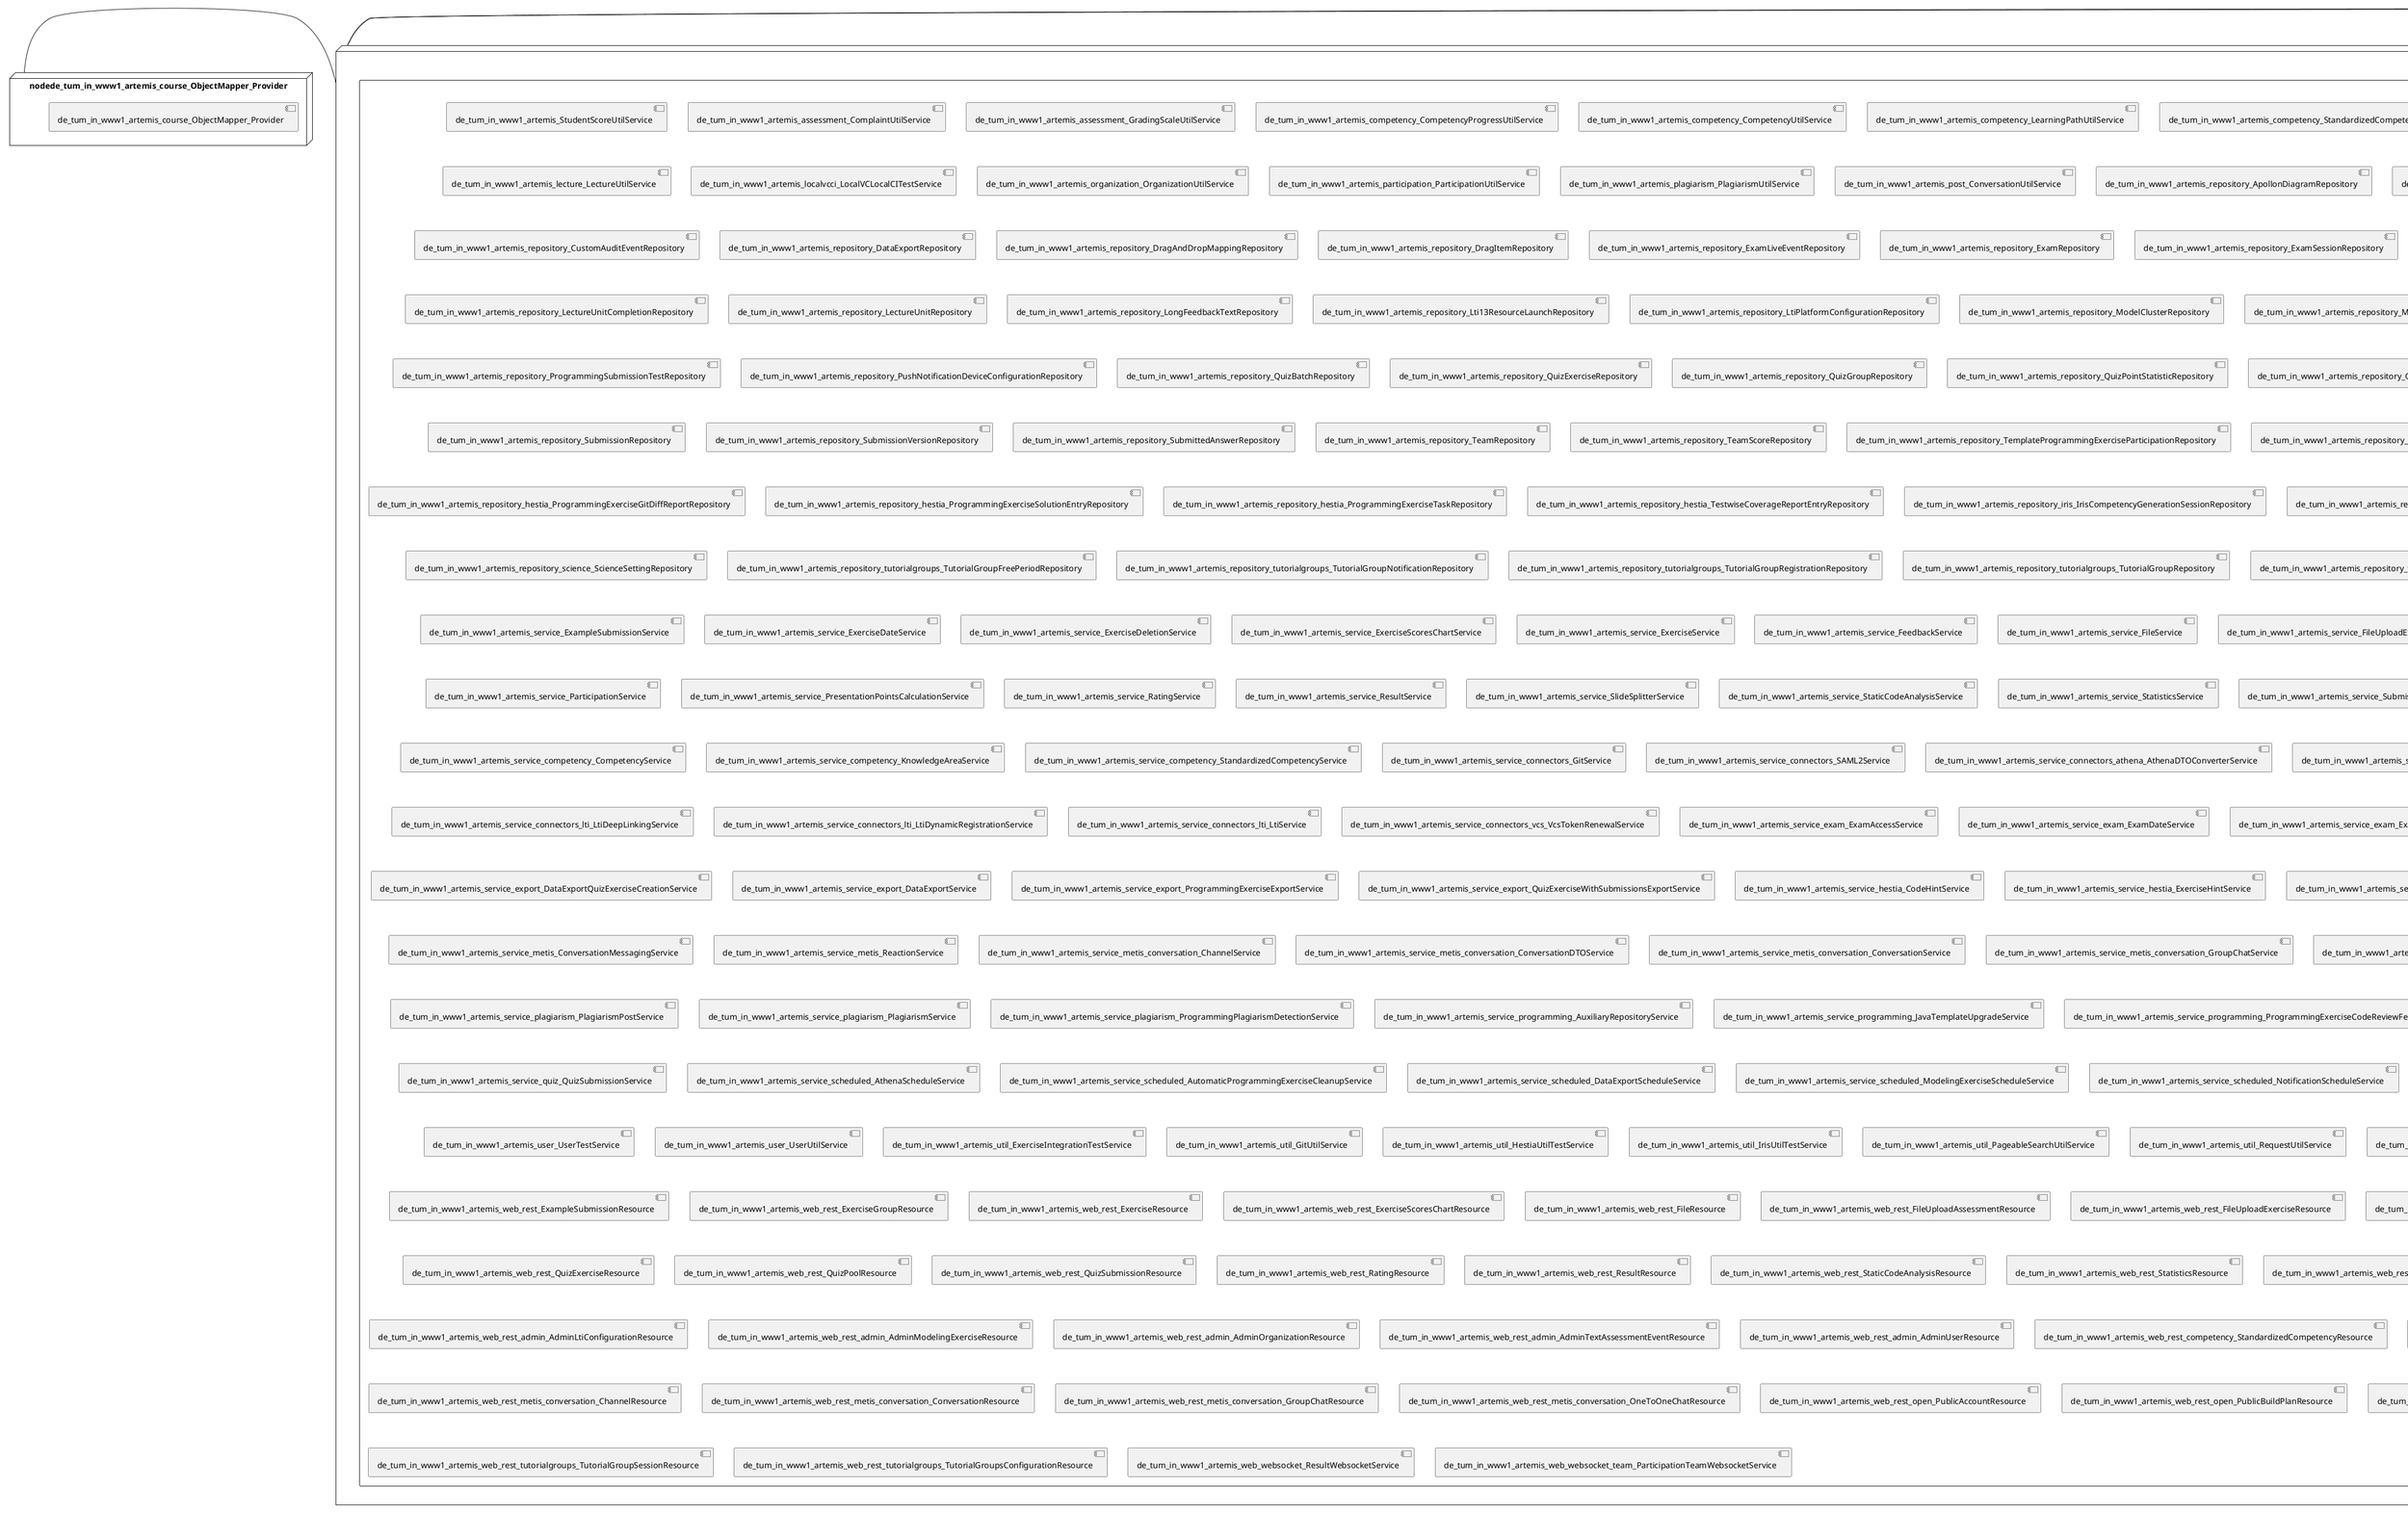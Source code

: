 @startuml
skinparam fixCircleLabelOverlapping true
skinparam componentStyle uml2
node nodede_tum_in_www1_artemis {
component de_tum_in_www1_artemis {
[de_tum_in_www1_artemis_repository_SystemNotificationRepository] [[ls1intum-artemis.system#_G-qqABmVEe-I0rRwJFSOYg]]
[de_tum_in_www1_artemis_service_SystemNotificationService] [[ls1intum-artemis.system#_G-qqABmVEe-I0rRwJFSOYg]]
[de_tum_in_www1_artemis_web_rest_SystemNotificationResource] [[ls1intum-artemis.system#_G-qqABmVEe-I0rRwJFSOYg]]
[de_tum_in_www1_artemis_web_rest_admin_AdminSystemNotificationResource] [[ls1intum-artemis.system#_G-qqABmVEe-I0rRwJFSOYg]]
}
}
node nodede_tum_in_www1_artemis_2 {
component de_tum_in_www1_artemis_2 {
[de_tum_in_www1_artemis_repository_iris_IrisChatSessionRepository] [[ls1intum-artemis.system#_G-qqABmVEe-I0rRwJFSOYg]]
[de_tum_in_www1_artemis_web_rest_iris_IrisChatSessionResource] [[ls1intum-artemis.system#_G-qqABmVEe-I0rRwJFSOYg]]
}
}
node nodede_tum_in_www1_artemis_3 {
component de_tum_in_www1_artemis_3 {
[de_tum_in_www1_artemis_repository_PersistenceAuditEventRepository] [[ls1intum-artemis.system#_G-qqABmVEe-I0rRwJFSOYg]]
[de_tum_in_www1_artemis_service_AuditEventService] [[ls1intum-artemis.system#_G-qqABmVEe-I0rRwJFSOYg]]
}
}
node nodede_tum_in_www1_artemis_4 {
component de_tum_in_www1_artemis_4 {
[de_tum_in_www1_artemis_repository_ConductAgreementRepository] [[ls1intum-artemis.system#_G-qqABmVEe-I0rRwJFSOYg]]
[de_tum_in_www1_artemis_service_ConductAgreementService] [[ls1intum-artemis.system#_G-qqABmVEe-I0rRwJFSOYg]]
}
}
node nodede_tum_in_www1_artemis_5 {
component de_tum_in_www1_artemis_5 {
[de_tum_in_www1_artemis_repository_iris_IrisSettingsRepository] [[ls1intum-artemis.system#_G-qqABmVEe-I0rRwJFSOYg]]
[de_tum_in_www1_artemis_service_iris_settings_IrisSettingsService] [[ls1intum-artemis.system#_G-qqABmVEe-I0rRwJFSOYg]]
}
}
node nodede_tum_in_www1_artemis_6 {
component de_tum_in_www1_artemis_6 {
[de_tum_in_www1_artemis_repository_science_ScienceEventRepository] [[ls1intum-artemis.system#_G-qqABmVEe-I0rRwJFSOYg]]
[de_tum_in_www1_artemis_service_science_ScienceEventService] [[ls1intum-artemis.system#_G-qqABmVEe-I0rRwJFSOYg]]
}
}
node nodede_tum_in_www1_artemis_7 {
component de_tum_in_www1_artemis_7 {
[de_tum_in_www1_artemis_StudentScoreUtilService] [[ls1intum-artemis.system#_G-qqABmVEe-I0rRwJFSOYg]]
[de_tum_in_www1_artemis_assessment_ComplaintUtilService] [[ls1intum-artemis.system#_G-qqABmVEe-I0rRwJFSOYg]]
[de_tum_in_www1_artemis_assessment_GradingScaleUtilService] [[ls1intum-artemis.system#_G-qqABmVEe-I0rRwJFSOYg]]
[de_tum_in_www1_artemis_competency_CompetencyProgressUtilService] [[ls1intum-artemis.system#_G-qqABmVEe-I0rRwJFSOYg]]
[de_tum_in_www1_artemis_competency_CompetencyUtilService] [[ls1intum-artemis.system#_G-qqABmVEe-I0rRwJFSOYg]]
[de_tum_in_www1_artemis_competency_LearningPathUtilService] [[ls1intum-artemis.system#_G-qqABmVEe-I0rRwJFSOYg]]
[de_tum_in_www1_artemis_competency_StandardizedCompetencyUtilService] [[ls1intum-artemis.system#_G-qqABmVEe-I0rRwJFSOYg]]
[de_tum_in_www1_artemis_course_CourseTestService] [[ls1intum-artemis.system#_G-qqABmVEe-I0rRwJFSOYg]]
[de_tum_in_www1_artemis_course_CourseUtilService] [[ls1intum-artemis.system#_G-qqABmVEe-I0rRwJFSOYg]]
[de_tum_in_www1_artemis_domain_Repository] [[ls1intum-artemis.system#_G-qqABmVEe-I0rRwJFSOYg]]
[de_tum_in_www1_artemis_exam_ExamUtilService] [[ls1intum-artemis.system#_G-qqABmVEe-I0rRwJFSOYg]]
[de_tum_in_www1_artemis_exercise_ExerciseUtilService] [[ls1intum-artemis.system#_G-qqABmVEe-I0rRwJFSOYg]]
[de_tum_in_www1_artemis_exercise_fileupload_FileUploadExerciseUtilService] [[ls1intum-artemis.system#_G-qqABmVEe-I0rRwJFSOYg]]
[de_tum_in_www1_artemis_exercise_modeling_ModelingExerciseUtilService] [[ls1intum-artemis.system#_G-qqABmVEe-I0rRwJFSOYg]]
[de_tum_in_www1_artemis_exercise_programming_ContinuousIntegrationTestService] [[ls1intum-artemis.system#_G-qqABmVEe-I0rRwJFSOYg]]
[de_tum_in_www1_artemis_exercise_programming_ProgrammingExerciseIntegrationTestService] [[ls1intum-artemis.system#_G-qqABmVEe-I0rRwJFSOYg]]
[de_tum_in_www1_artemis_exercise_programming_ProgrammingExerciseResultTestService] [[ls1intum-artemis.system#_G-qqABmVEe-I0rRwJFSOYg]]
[de_tum_in_www1_artemis_exercise_programming_ProgrammingExerciseTestService] [[ls1intum-artemis.system#_G-qqABmVEe-I0rRwJFSOYg]]
[de_tum_in_www1_artemis_exercise_programming_ProgrammingExerciseUtilService] [[ls1intum-artemis.system#_G-qqABmVEe-I0rRwJFSOYg]]
[de_tum_in_www1_artemis_exercise_programming_ProgrammingSubmissionAndResultIntegrationTestService] [[ls1intum-artemis.system#_G-qqABmVEe-I0rRwJFSOYg]]
[de_tum_in_www1_artemis_exercise_quiz_QuizExerciseUtilService] [[ls1intum-artemis.system#_G-qqABmVEe-I0rRwJFSOYg]]
[de_tum_in_www1_artemis_exercise_text_TextExerciseUtilService] [[ls1intum-artemis.system#_G-qqABmVEe-I0rRwJFSOYg]]
[de_tum_in_www1_artemis_lecture_LectureUtilService] [[ls1intum-artemis.system#_G-qqABmVEe-I0rRwJFSOYg]]
[de_tum_in_www1_artemis_localvcci_LocalVCLocalCITestService] [[ls1intum-artemis.system#_G-qqABmVEe-I0rRwJFSOYg]]
[de_tum_in_www1_artemis_organization_OrganizationUtilService] [[ls1intum-artemis.system#_G-qqABmVEe-I0rRwJFSOYg]]
[de_tum_in_www1_artemis_participation_ParticipationUtilService] [[ls1intum-artemis.system#_G-qqABmVEe-I0rRwJFSOYg]]
[de_tum_in_www1_artemis_plagiarism_PlagiarismUtilService] [[ls1intum-artemis.system#_G-qqABmVEe-I0rRwJFSOYg]]
[de_tum_in_www1_artemis_post_ConversationUtilService] [[ls1intum-artemis.system#_G-qqABmVEe-I0rRwJFSOYg]]
[de_tum_in_www1_artemis_repository_ApollonDiagramRepository] [[ls1intum-artemis.system#_G-qqABmVEe-I0rRwJFSOYg]]
[de_tum_in_www1_artemis_repository_AttachmentRepository] [[ls1intum-artemis.system#_G-qqABmVEe-I0rRwJFSOYg]]
[de_tum_in_www1_artemis_repository_AttachmentUnitRepository] [[ls1intum-artemis.system#_G-qqABmVEe-I0rRwJFSOYg]]
[de_tum_in_www1_artemis_repository_AuthorityRepository] [[ls1intum-artemis.system#_G-qqABmVEe-I0rRwJFSOYg]]
[de_tum_in_www1_artemis_repository_AuxiliaryRepositoryRepository] [[ls1intum-artemis.system#_G-qqABmVEe-I0rRwJFSOYg]]
[de_tum_in_www1_artemis_repository_BonusRepository] [[ls1intum-artemis.system#_G-qqABmVEe-I0rRwJFSOYg]]
[de_tum_in_www1_artemis_repository_BuildJobRepository] [[ls1intum-artemis.system#_G-qqABmVEe-I0rRwJFSOYg]]
[de_tum_in_www1_artemis_repository_BuildLogEntryRepository] [[ls1intum-artemis.system#_G-qqABmVEe-I0rRwJFSOYg]]
[de_tum_in_www1_artemis_repository_BuildLogStatisticsEntryRepository] [[ls1intum-artemis.system#_G-qqABmVEe-I0rRwJFSOYg]]
[de_tum_in_www1_artemis_repository_BuildPlanRepository] [[ls1intum-artemis.system#_G-qqABmVEe-I0rRwJFSOYg]]
[de_tum_in_www1_artemis_repository_CompetencyProgressRepository] [[ls1intum-artemis.system#_G-qqABmVEe-I0rRwJFSOYg]]
[de_tum_in_www1_artemis_repository_CompetencyRelationRepository] [[ls1intum-artemis.system#_G-qqABmVEe-I0rRwJFSOYg]]
[de_tum_in_www1_artemis_repository_CompetencyRepository] [[ls1intum-artemis.system#_G-qqABmVEe-I0rRwJFSOYg]]
[de_tum_in_www1_artemis_repository_ComplaintRepository] [[ls1intum-artemis.system#_G-qqABmVEe-I0rRwJFSOYg]]
[de_tum_in_www1_artemis_repository_ComplaintResponseRepository] [[ls1intum-artemis.system#_G-qqABmVEe-I0rRwJFSOYg]]
[de_tum_in_www1_artemis_repository_CourseRepository] [[ls1intum-artemis.system#_G-qqABmVEe-I0rRwJFSOYg]]
[de_tum_in_www1_artemis_repository_CustomAuditEventRepository] [[ls1intum-artemis.system#_G-qqABmVEe-I0rRwJFSOYg]]
[de_tum_in_www1_artemis_repository_DataExportRepository] [[ls1intum-artemis.system#_G-qqABmVEe-I0rRwJFSOYg]]
[de_tum_in_www1_artemis_repository_DragAndDropMappingRepository] [[ls1intum-artemis.system#_G-qqABmVEe-I0rRwJFSOYg]]
[de_tum_in_www1_artemis_repository_DragItemRepository] [[ls1intum-artemis.system#_G-qqABmVEe-I0rRwJFSOYg]]
[de_tum_in_www1_artemis_repository_ExamLiveEventRepository] [[ls1intum-artemis.system#_G-qqABmVEe-I0rRwJFSOYg]]
[de_tum_in_www1_artemis_repository_ExamRepository] [[ls1intum-artemis.system#_G-qqABmVEe-I0rRwJFSOYg]]
[de_tum_in_www1_artemis_repository_ExamSessionRepository] [[ls1intum-artemis.system#_G-qqABmVEe-I0rRwJFSOYg]]
[de_tum_in_www1_artemis_repository_ExamUserRepository] [[ls1intum-artemis.system#_G-qqABmVEe-I0rRwJFSOYg]]
[de_tum_in_www1_artemis_repository_ExampleSubmissionRepository] [[ls1intum-artemis.system#_G-qqABmVEe-I0rRwJFSOYg]]
[de_tum_in_www1_artemis_repository_ExerciseGroupRepository] [[ls1intum-artemis.system#_G-qqABmVEe-I0rRwJFSOYg]]
[de_tum_in_www1_artemis_repository_ExerciseRepository] [[ls1intum-artemis.system#_G-qqABmVEe-I0rRwJFSOYg]]
[de_tum_in_www1_artemis_repository_ExerciseUnitRepository] [[ls1intum-artemis.system#_G-qqABmVEe-I0rRwJFSOYg]]
[de_tum_in_www1_artemis_repository_FeedbackRepository] [[ls1intum-artemis.system#_G-qqABmVEe-I0rRwJFSOYg]]
[de_tum_in_www1_artemis_repository_FileUploadExerciseRepository] [[ls1intum-artemis.system#_G-qqABmVEe-I0rRwJFSOYg]]
[de_tum_in_www1_artemis_repository_FileUploadSubmissionRepository] [[ls1intum-artemis.system#_G-qqABmVEe-I0rRwJFSOYg]]
[de_tum_in_www1_artemis_repository_GradeStepRepository] [[ls1intum-artemis.system#_G-qqABmVEe-I0rRwJFSOYg]]
[de_tum_in_www1_artemis_repository_GradingCriterionRepository] [[ls1intum-artemis.system#_G-qqABmVEe-I0rRwJFSOYg]]
[de_tum_in_www1_artemis_repository_GradingScaleRepository] [[ls1intum-artemis.system#_G-qqABmVEe-I0rRwJFSOYg]]
[de_tum_in_www1_artemis_repository_GroupNotificationRepository] [[ls1intum-artemis.system#_G-qqABmVEe-I0rRwJFSOYg]]
[de_tum_in_www1_artemis_repository_GuidedTourSettingsRepository] [[ls1intum-artemis.system#_G-qqABmVEe-I0rRwJFSOYg]]
[de_tum_in_www1_artemis_repository_LearningPathRepository] [[ls1intum-artemis.system#_G-qqABmVEe-I0rRwJFSOYg]]
[de_tum_in_www1_artemis_repository_LectureRepository] [[ls1intum-artemis.system#_G-qqABmVEe-I0rRwJFSOYg]]
[de_tum_in_www1_artemis_repository_LectureUnitCompletionRepository] [[ls1intum-artemis.system#_G-qqABmVEe-I0rRwJFSOYg]]
[de_tum_in_www1_artemis_repository_LectureUnitRepository] [[ls1intum-artemis.system#_G-qqABmVEe-I0rRwJFSOYg]]
[de_tum_in_www1_artemis_repository_LongFeedbackTextRepository] [[ls1intum-artemis.system#_G-qqABmVEe-I0rRwJFSOYg]]
[de_tum_in_www1_artemis_repository_Lti13ResourceLaunchRepository] [[ls1intum-artemis.system#_G-qqABmVEe-I0rRwJFSOYg]]
[de_tum_in_www1_artemis_repository_LtiPlatformConfigurationRepository] [[ls1intum-artemis.system#_G-qqABmVEe-I0rRwJFSOYg]]
[de_tum_in_www1_artemis_repository_ModelClusterRepository] [[ls1intum-artemis.system#_G-qqABmVEe-I0rRwJFSOYg]]
[de_tum_in_www1_artemis_repository_ModelElementRepository] [[ls1intum-artemis.system#_G-qqABmVEe-I0rRwJFSOYg]]
[de_tum_in_www1_artemis_repository_ModelingExerciseRepository] [[ls1intum-artemis.system#_G-qqABmVEe-I0rRwJFSOYg]]
[de_tum_in_www1_artemis_repository_ModelingSubmissionRepository] [[ls1intum-artemis.system#_G-qqABmVEe-I0rRwJFSOYg]]
[de_tum_in_www1_artemis_repository_NotificationRepository] [[ls1intum-artemis.system#_G-qqABmVEe-I0rRwJFSOYg]]
[de_tum_in_www1_artemis_repository_NotificationSettingRepository] [[ls1intum-artemis.system#_G-qqABmVEe-I0rRwJFSOYg]]
[de_tum_in_www1_artemis_repository_OnlineCourseConfigurationRepository] [[ls1intum-artemis.system#_G-qqABmVEe-I0rRwJFSOYg]]
[de_tum_in_www1_artemis_repository_OnlineUnitRepository] [[ls1intum-artemis.system#_G-qqABmVEe-I0rRwJFSOYg]]
[de_tum_in_www1_artemis_repository_OrganizationRepository] [[ls1intum-artemis.system#_G-qqABmVEe-I0rRwJFSOYg]]
[de_tum_in_www1_artemis_repository_ParticipantScoreRepository] [[ls1intum-artemis.system#_G-qqABmVEe-I0rRwJFSOYg]]
[de_tum_in_www1_artemis_repository_ParticipationRepository] [[ls1intum-artemis.system#_G-qqABmVEe-I0rRwJFSOYg]]
[de_tum_in_www1_artemis_repository_ProgrammingExerciseRepository] [[ls1intum-artemis.system#_G-qqABmVEe-I0rRwJFSOYg]]
[de_tum_in_www1_artemis_repository_ProgrammingExerciseStudentParticipationRepository] [[ls1intum-artemis.system#_G-qqABmVEe-I0rRwJFSOYg]]
[de_tum_in_www1_artemis_repository_ProgrammingExerciseStudentParticipationTestRepository] [[ls1intum-artemis.system#_G-qqABmVEe-I0rRwJFSOYg]]
[de_tum_in_www1_artemis_repository_ProgrammingExerciseTestCaseRepository] [[ls1intum-artemis.system#_G-qqABmVEe-I0rRwJFSOYg]]
[de_tum_in_www1_artemis_repository_ProgrammingExerciseTestRepository] [[ls1intum-artemis.system#_G-qqABmVEe-I0rRwJFSOYg]]
[de_tum_in_www1_artemis_repository_ProgrammingSubmissionRepository] [[ls1intum-artemis.system#_G-qqABmVEe-I0rRwJFSOYg]]
[de_tum_in_www1_artemis_repository_ProgrammingSubmissionTestRepository] [[ls1intum-artemis.system#_G-qqABmVEe-I0rRwJFSOYg]]
[de_tum_in_www1_artemis_repository_PushNotificationDeviceConfigurationRepository] [[ls1intum-artemis.system#_G-qqABmVEe-I0rRwJFSOYg]]
[de_tum_in_www1_artemis_repository_QuizBatchRepository] [[ls1intum-artemis.system#_G-qqABmVEe-I0rRwJFSOYg]]
[de_tum_in_www1_artemis_repository_QuizExerciseRepository] [[ls1intum-artemis.system#_G-qqABmVEe-I0rRwJFSOYg]]
[de_tum_in_www1_artemis_repository_QuizGroupRepository] [[ls1intum-artemis.system#_G-qqABmVEe-I0rRwJFSOYg]]
[de_tum_in_www1_artemis_repository_QuizPointStatisticRepository] [[ls1intum-artemis.system#_G-qqABmVEe-I0rRwJFSOYg]]
[de_tum_in_www1_artemis_repository_QuizPoolRepository] [[ls1intum-artemis.system#_G-qqABmVEe-I0rRwJFSOYg]]
[de_tum_in_www1_artemis_repository_QuizQuestionRepository] [[ls1intum-artemis.system#_G-qqABmVEe-I0rRwJFSOYg]]
[de_tum_in_www1_artemis_repository_QuizQuestionStatisticRepository] [[ls1intum-artemis.system#_G-qqABmVEe-I0rRwJFSOYg]]
[de_tum_in_www1_artemis_repository_QuizSubmissionRepository] [[ls1intum-artemis.system#_G-qqABmVEe-I0rRwJFSOYg]]
[de_tum_in_www1_artemis_repository_RatingRepository] [[ls1intum-artemis.system#_G-qqABmVEe-I0rRwJFSOYg]]
[de_tum_in_www1_artemis_repository_ResultRepository] [[ls1intum-artemis.system#_G-qqABmVEe-I0rRwJFSOYg]]
[de_tum_in_www1_artemis_repository_SingleUserNotificationRepository] [[ls1intum-artemis.system#_G-qqABmVEe-I0rRwJFSOYg]]
[de_tum_in_www1_artemis_repository_SlideRepository] [[ls1intum-artemis.system#_G-qqABmVEe-I0rRwJFSOYg]]
[de_tum_in_www1_artemis_repository_SolutionProgrammingExerciseParticipationRepository] [[ls1intum-artemis.system#_G-qqABmVEe-I0rRwJFSOYg]]
[de_tum_in_www1_artemis_repository_SourceRepository] [[ls1intum-artemis.system#_G-qqABmVEe-I0rRwJFSOYg]]
[de_tum_in_www1_artemis_repository_StaticCodeAnalysisCategoryRepository] [[ls1intum-artemis.system#_G-qqABmVEe-I0rRwJFSOYg]]
[de_tum_in_www1_artemis_repository_StatisticsRepository] [[ls1intum-artemis.system#_G-qqABmVEe-I0rRwJFSOYg]]
[de_tum_in_www1_artemis_repository_StudentExamRepository] [[ls1intum-artemis.system#_G-qqABmVEe-I0rRwJFSOYg]]
[de_tum_in_www1_artemis_repository_StudentParticipationRepository] [[ls1intum-artemis.system#_G-qqABmVEe-I0rRwJFSOYg]]
[de_tum_in_www1_artemis_repository_StudentScoreRepository] [[ls1intum-artemis.system#_G-qqABmVEe-I0rRwJFSOYg]]
[de_tum_in_www1_artemis_repository_SubmissionPolicyRepository] [[ls1intum-artemis.system#_G-qqABmVEe-I0rRwJFSOYg]]
[de_tum_in_www1_artemis_repository_SubmissionRepository] [[ls1intum-artemis.system#_G-qqABmVEe-I0rRwJFSOYg]]
[de_tum_in_www1_artemis_repository_SubmissionVersionRepository] [[ls1intum-artemis.system#_G-qqABmVEe-I0rRwJFSOYg]]
[de_tum_in_www1_artemis_repository_SubmittedAnswerRepository] [[ls1intum-artemis.system#_G-qqABmVEe-I0rRwJFSOYg]]
[de_tum_in_www1_artemis_repository_TeamRepository] [[ls1intum-artemis.system#_G-qqABmVEe-I0rRwJFSOYg]]
[de_tum_in_www1_artemis_repository_TeamScoreRepository] [[ls1intum-artemis.system#_G-qqABmVEe-I0rRwJFSOYg]]
[de_tum_in_www1_artemis_repository_TemplateProgrammingExerciseParticipationRepository] [[ls1intum-artemis.system#_G-qqABmVEe-I0rRwJFSOYg]]
[de_tum_in_www1_artemis_repository_TextAssessmentEventRepository] [[ls1intum-artemis.system#_G-qqABmVEe-I0rRwJFSOYg]]
[de_tum_in_www1_artemis_repository_TextBlockRepository] [[ls1intum-artemis.system#_G-qqABmVEe-I0rRwJFSOYg]]
[de_tum_in_www1_artemis_repository_TextExerciseRepository] [[ls1intum-artemis.system#_G-qqABmVEe-I0rRwJFSOYg]]
[de_tum_in_www1_artemis_repository_TextSubmissionRepository] [[ls1intum-artemis.system#_G-qqABmVEe-I0rRwJFSOYg]]
[de_tum_in_www1_artemis_repository_TextUnitRepository] [[ls1intum-artemis.system#_G-qqABmVEe-I0rRwJFSOYg]]
[de_tum_in_www1_artemis_repository_TutorParticipationRepository] [[ls1intum-artemis.system#_G-qqABmVEe-I0rRwJFSOYg]]
[de_tum_in_www1_artemis_repository_UserRepository] [[ls1intum-artemis.system#_G-qqABmVEe-I0rRwJFSOYg]]
[de_tum_in_www1_artemis_repository_UserTestRepository] [[ls1intum-artemis.system#_G-qqABmVEe-I0rRwJFSOYg]]
[de_tum_in_www1_artemis_repository_VideoUnitRepository] [[ls1intum-artemis.system#_G-qqABmVEe-I0rRwJFSOYg]]
[de_tum_in_www1_artemis_repository_competency_KnowledgeAreaRepository] [[ls1intum-artemis.system#_G-qqABmVEe-I0rRwJFSOYg]]
[de_tum_in_www1_artemis_repository_competency_StandardizedCompetencyRepository] [[ls1intum-artemis.system#_G-qqABmVEe-I0rRwJFSOYg]]
[de_tum_in_www1_artemis_repository_hestia_CodeHintRepository] [[ls1intum-artemis.system#_G-qqABmVEe-I0rRwJFSOYg]]
[de_tum_in_www1_artemis_repository_hestia_CoverageFileReportRepository] [[ls1intum-artemis.system#_G-qqABmVEe-I0rRwJFSOYg]]
[de_tum_in_www1_artemis_repository_hestia_CoverageReportRepository] [[ls1intum-artemis.system#_G-qqABmVEe-I0rRwJFSOYg]]
[de_tum_in_www1_artemis_repository_hestia_ExerciseHintActivationRepository] [[ls1intum-artemis.system#_G-qqABmVEe-I0rRwJFSOYg]]
[de_tum_in_www1_artemis_repository_hestia_ExerciseHintRepository] [[ls1intum-artemis.system#_G-qqABmVEe-I0rRwJFSOYg]]
[de_tum_in_www1_artemis_repository_hestia_ProgrammingExerciseGitDiffReportRepository] [[ls1intum-artemis.system#_G-qqABmVEe-I0rRwJFSOYg]]
[de_tum_in_www1_artemis_repository_hestia_ProgrammingExerciseSolutionEntryRepository] [[ls1intum-artemis.system#_G-qqABmVEe-I0rRwJFSOYg]]
[de_tum_in_www1_artemis_repository_hestia_ProgrammingExerciseTaskRepository] [[ls1intum-artemis.system#_G-qqABmVEe-I0rRwJFSOYg]]
[de_tum_in_www1_artemis_repository_hestia_TestwiseCoverageReportEntryRepository] [[ls1intum-artemis.system#_G-qqABmVEe-I0rRwJFSOYg]]
[de_tum_in_www1_artemis_repository_iris_IrisCompetencyGenerationSessionRepository] [[ls1intum-artemis.system#_G-qqABmVEe-I0rRwJFSOYg]]
[de_tum_in_www1_artemis_repository_iris_IrisHestiaSessionRepository] [[ls1intum-artemis.system#_G-qqABmVEe-I0rRwJFSOYg]]
[de_tum_in_www1_artemis_repository_iris_IrisMessageRepository] [[ls1intum-artemis.system#_G-qqABmVEe-I0rRwJFSOYg]]
[de_tum_in_www1_artemis_repository_iris_IrisSessionRepository] [[ls1intum-artemis.system#_G-qqABmVEe-I0rRwJFSOYg]]
[de_tum_in_www1_artemis_repository_metis_AnswerPostRepository] [[ls1intum-artemis.system#_G-qqABmVEe-I0rRwJFSOYg]]
[de_tum_in_www1_artemis_repository_metis_ConversationMessageRepository] [[ls1intum-artemis.system#_G-qqABmVEe-I0rRwJFSOYg]]
[de_tum_in_www1_artemis_repository_metis_ConversationParticipantRepository] [[ls1intum-artemis.system#_G-qqABmVEe-I0rRwJFSOYg]]
[de_tum_in_www1_artemis_repository_metis_PostRepository] [[ls1intum-artemis.system#_G-qqABmVEe-I0rRwJFSOYg]]
[de_tum_in_www1_artemis_repository_metis_ReactionRepository] [[ls1intum-artemis.system#_G-qqABmVEe-I0rRwJFSOYg]]
[de_tum_in_www1_artemis_repository_metis_conversation_ChannelRepository] [[ls1intum-artemis.system#_G-qqABmVEe-I0rRwJFSOYg]]
[de_tum_in_www1_artemis_repository_metis_conversation_ConversationNotificationRepository] [[ls1intum-artemis.system#_G-qqABmVEe-I0rRwJFSOYg]]
[de_tum_in_www1_artemis_repository_metis_conversation_ConversationRepository] [[ls1intum-artemis.system#_G-qqABmVEe-I0rRwJFSOYg]]
[de_tum_in_www1_artemis_repository_metis_conversation_GroupChatRepository] [[ls1intum-artemis.system#_G-qqABmVEe-I0rRwJFSOYg]]
[de_tum_in_www1_artemis_repository_metis_conversation_OneToOneChatRepository] [[ls1intum-artemis.system#_G-qqABmVEe-I0rRwJFSOYg]]
[de_tum_in_www1_artemis_repository_plagiarism_PlagiarismCaseRepository] [[ls1intum-artemis.system#_G-qqABmVEe-I0rRwJFSOYg]]
[de_tum_in_www1_artemis_repository_plagiarism_PlagiarismComparisonRepository] [[ls1intum-artemis.system#_G-qqABmVEe-I0rRwJFSOYg]]
[de_tum_in_www1_artemis_repository_plagiarism_PlagiarismResultRepository] [[ls1intum-artemis.system#_G-qqABmVEe-I0rRwJFSOYg]]
[de_tum_in_www1_artemis_repository_plagiarism_PlagiarismSubmissionRepository] [[ls1intum-artemis.system#_G-qqABmVEe-I0rRwJFSOYg]]
[de_tum_in_www1_artemis_repository_science_ScienceSettingRepository] [[ls1intum-artemis.system#_G-qqABmVEe-I0rRwJFSOYg]]
[de_tum_in_www1_artemis_repository_tutorialgroups_TutorialGroupFreePeriodRepository] [[ls1intum-artemis.system#_G-qqABmVEe-I0rRwJFSOYg]]
[de_tum_in_www1_artemis_repository_tutorialgroups_TutorialGroupNotificationRepository] [[ls1intum-artemis.system#_G-qqABmVEe-I0rRwJFSOYg]]
[de_tum_in_www1_artemis_repository_tutorialgroups_TutorialGroupRegistrationRepository] [[ls1intum-artemis.system#_G-qqABmVEe-I0rRwJFSOYg]]
[de_tum_in_www1_artemis_repository_tutorialgroups_TutorialGroupRepository] [[ls1intum-artemis.system#_G-qqABmVEe-I0rRwJFSOYg]]
[de_tum_in_www1_artemis_repository_tutorialgroups_TutorialGroupScheduleRepository] [[ls1intum-artemis.system#_G-qqABmVEe-I0rRwJFSOYg]]
[de_tum_in_www1_artemis_repository_tutorialgroups_TutorialGroupSessionRepository] [[ls1intum-artemis.system#_G-qqABmVEe-I0rRwJFSOYg]]
[de_tum_in_www1_artemis_repository_tutorialgroups_TutorialGroupsConfigurationRepository] [[ls1intum-artemis.system#_G-qqABmVEe-I0rRwJFSOYg]]
[de_tum_in_www1_artemis_security_DomainUserDetailsService] [[ls1intum-artemis.system#_G-qqABmVEe-I0rRwJFSOYg]]
[de_tum_in_www1_artemis_service_AssessmentDashboardService] [[ls1intum-artemis.system#_G-qqABmVEe-I0rRwJFSOYg]]
[de_tum_in_www1_artemis_service_AssessmentService] [[ls1intum-artemis.system#_G-qqABmVEe-I0rRwJFSOYg]]
[de_tum_in_www1_artemis_service_AttachmentUnitService] [[ls1intum-artemis.system#_G-qqABmVEe-I0rRwJFSOYg]]
[de_tum_in_www1_artemis_service_AuthorizationCheckService] [[ls1intum-artemis.system#_G-qqABmVEe-I0rRwJFSOYg]]
[de_tum_in_www1_artemis_service_BonusService] [[ls1intum-artemis.system#_G-qqABmVEe-I0rRwJFSOYg]]
[de_tum_in_www1_artemis_service_BuildLogEntryService] [[ls1intum-artemis.system#_G-qqABmVEe-I0rRwJFSOYg]]
[de_tum_in_www1_artemis_service_ComplaintResponseService] [[ls1intum-artemis.system#_G-qqABmVEe-I0rRwJFSOYg]]
[de_tum_in_www1_artemis_service_ComplaintService] [[ls1intum-artemis.system#_G-qqABmVEe-I0rRwJFSOYg]]
[de_tum_in_www1_artemis_service_ConsistencyCheckService] [[ls1intum-artemis.system#_G-qqABmVEe-I0rRwJFSOYg]]
[de_tum_in_www1_artemis_service_ConsistencyCheckTestService] [[ls1intum-artemis.system#_G-qqABmVEe-I0rRwJFSOYg]]
[de_tum_in_www1_artemis_service_CourseScoreCalculationService] [[ls1intum-artemis.system#_G-qqABmVEe-I0rRwJFSOYg]]
[de_tum_in_www1_artemis_service_CourseService] [[ls1intum-artemis.system#_G-qqABmVEe-I0rRwJFSOYg]]
[de_tum_in_www1_artemis_service_EmailSummaryService] [[ls1intum-artemis.system#_G-qqABmVEe-I0rRwJFSOYg]]
[de_tum_in_www1_artemis_service_ExampleSubmissionService] [[ls1intum-artemis.system#_G-qqABmVEe-I0rRwJFSOYg]]
[de_tum_in_www1_artemis_service_ExerciseDateService] [[ls1intum-artemis.system#_G-qqABmVEe-I0rRwJFSOYg]]
[de_tum_in_www1_artemis_service_ExerciseDeletionService] [[ls1intum-artemis.system#_G-qqABmVEe-I0rRwJFSOYg]]
[de_tum_in_www1_artemis_service_ExerciseScoresChartService] [[ls1intum-artemis.system#_G-qqABmVEe-I0rRwJFSOYg]]
[de_tum_in_www1_artemis_service_ExerciseService] [[ls1intum-artemis.system#_G-qqABmVEe-I0rRwJFSOYg]]
[de_tum_in_www1_artemis_service_FeedbackService] [[ls1intum-artemis.system#_G-qqABmVEe-I0rRwJFSOYg]]
[de_tum_in_www1_artemis_service_FileService] [[ls1intum-artemis.system#_G-qqABmVEe-I0rRwJFSOYg]]
[de_tum_in_www1_artemis_service_FileUploadExerciseImportService] [[ls1intum-artemis.system#_G-qqABmVEe-I0rRwJFSOYg]]
[de_tum_in_www1_artemis_service_FileUploadExerciseService] [[ls1intum-artemis.system#_G-qqABmVEe-I0rRwJFSOYg]]
[de_tum_in_www1_artemis_service_FileUploadSubmissionService] [[ls1intum-artemis.system#_G-qqABmVEe-I0rRwJFSOYg]]
[de_tum_in_www1_artemis_service_GradingScaleService] [[ls1intum-artemis.system#_G-qqABmVEe-I0rRwJFSOYg]]
[de_tum_in_www1_artemis_service_LectureImportService] [[ls1intum-artemis.system#_G-qqABmVEe-I0rRwJFSOYg]]
[de_tum_in_www1_artemis_service_LectureService] [[ls1intum-artemis.system#_G-qqABmVEe-I0rRwJFSOYg]]
[de_tum_in_www1_artemis_service_LectureUnitProcessingService] [[ls1intum-artemis.system#_G-qqABmVEe-I0rRwJFSOYg]]
[de_tum_in_www1_artemis_service_LectureUnitService] [[ls1intum-artemis.system#_G-qqABmVEe-I0rRwJFSOYg]]
[de_tum_in_www1_artemis_service_ModelingExerciseImportService] [[ls1intum-artemis.system#_G-qqABmVEe-I0rRwJFSOYg]]
[de_tum_in_www1_artemis_service_ModelingExerciseService] [[ls1intum-artemis.system#_G-qqABmVEe-I0rRwJFSOYg]]
[de_tum_in_www1_artemis_service_ModelingSubmissionService] [[ls1intum-artemis.system#_G-qqABmVEe-I0rRwJFSOYg]]
[de_tum_in_www1_artemis_service_OnlineCourseConfigurationService] [[ls1intum-artemis.system#_G-qqABmVEe-I0rRwJFSOYg]]
[de_tum_in_www1_artemis_service_OrganizationService] [[ls1intum-artemis.system#_G-qqABmVEe-I0rRwJFSOYg]]
[de_tum_in_www1_artemis_service_ParticipantScoreService] [[ls1intum-artemis.system#_G-qqABmVEe-I0rRwJFSOYg]]
[de_tum_in_www1_artemis_service_ParticipationAuthorizationCheckService] [[ls1intum-artemis.system#_G-qqABmVEe-I0rRwJFSOYg]]
[de_tum_in_www1_artemis_service_ParticipationService] [[ls1intum-artemis.system#_G-qqABmVEe-I0rRwJFSOYg]]
[de_tum_in_www1_artemis_service_PresentationPointsCalculationService] [[ls1intum-artemis.system#_G-qqABmVEe-I0rRwJFSOYg]]
[de_tum_in_www1_artemis_service_RatingService] [[ls1intum-artemis.system#_G-qqABmVEe-I0rRwJFSOYg]]
[de_tum_in_www1_artemis_service_ResultService] [[ls1intum-artemis.system#_G-qqABmVEe-I0rRwJFSOYg]]
[de_tum_in_www1_artemis_service_SlideSplitterService] [[ls1intum-artemis.system#_G-qqABmVEe-I0rRwJFSOYg]]
[de_tum_in_www1_artemis_service_StaticCodeAnalysisService] [[ls1intum-artemis.system#_G-qqABmVEe-I0rRwJFSOYg]]
[de_tum_in_www1_artemis_service_StatisticsService] [[ls1intum-artemis.system#_G-qqABmVEe-I0rRwJFSOYg]]
[de_tum_in_www1_artemis_service_SubmissionPolicyService] [[ls1intum-artemis.system#_G-qqABmVEe-I0rRwJFSOYg]]
[de_tum_in_www1_artemis_service_SubmissionService] [[ls1intum-artemis.system#_G-qqABmVEe-I0rRwJFSOYg]]
[de_tum_in_www1_artemis_service_SubmissionVersionService] [[ls1intum-artemis.system#_G-qqABmVEe-I0rRwJFSOYg]]
[de_tum_in_www1_artemis_service_TeamService] [[ls1intum-artemis.system#_G-qqABmVEe-I0rRwJFSOYg]]
[de_tum_in_www1_artemis_service_TextBlockService] [[ls1intum-artemis.system#_G-qqABmVEe-I0rRwJFSOYg]]
[de_tum_in_www1_artemis_service_TextExerciseImportService] [[ls1intum-artemis.system#_G-qqABmVEe-I0rRwJFSOYg]]
[de_tum_in_www1_artemis_service_TextExerciseService] [[ls1intum-artemis.system#_G-qqABmVEe-I0rRwJFSOYg]]
[de_tum_in_www1_artemis_service_TextSubmissionService] [[ls1intum-artemis.system#_G-qqABmVEe-I0rRwJFSOYg]]
[de_tum_in_www1_artemis_service_TutorEffortService] [[ls1intum-artemis.system#_G-qqABmVEe-I0rRwJFSOYg]]
[de_tum_in_www1_artemis_service_TutorLeaderboardService] [[ls1intum-artemis.system#_G-qqABmVEe-I0rRwJFSOYg]]
[de_tum_in_www1_artemis_service_TutorParticipationService] [[ls1intum-artemis.system#_G-qqABmVEe-I0rRwJFSOYg]]
[de_tum_in_www1_artemis_service_UriService] [[ls1intum-artemis.system#_G-qqABmVEe-I0rRwJFSOYg]]
[de_tum_in_www1_artemis_service_compass_CompassService] [[ls1intum-artemis.system#_G-qqABmVEe-I0rRwJFSOYg]]
[de_tum_in_www1_artemis_service_competency_CompetencyProgressService] [[ls1intum-artemis.system#_G-qqABmVEe-I0rRwJFSOYg]]
[de_tum_in_www1_artemis_service_competency_CompetencyRelationService] [[ls1intum-artemis.system#_G-qqABmVEe-I0rRwJFSOYg]]
[de_tum_in_www1_artemis_service_competency_CompetencyService] [[ls1intum-artemis.system#_G-qqABmVEe-I0rRwJFSOYg]]
[de_tum_in_www1_artemis_service_competency_KnowledgeAreaService] [[ls1intum-artemis.system#_G-qqABmVEe-I0rRwJFSOYg]]
[de_tum_in_www1_artemis_service_competency_StandardizedCompetencyService] [[ls1intum-artemis.system#_G-qqABmVEe-I0rRwJFSOYg]]
[de_tum_in_www1_artemis_service_connectors_GitService] [[ls1intum-artemis.system#_G-qqABmVEe-I0rRwJFSOYg]]
[de_tum_in_www1_artemis_service_connectors_SAML2Service] [[ls1intum-artemis.system#_G-qqABmVEe-I0rRwJFSOYg]]
[de_tum_in_www1_artemis_service_connectors_athena_AthenaDTOConverterService] [[ls1intum-artemis.system#_G-qqABmVEe-I0rRwJFSOYg]]
[de_tum_in_www1_artemis_service_connectors_athena_AthenaModuleService] [[ls1intum-artemis.system#_G-qqABmVEe-I0rRwJFSOYg]]
[de_tum_in_www1_artemis_service_connectors_athena_AthenaRepositoryExportService] [[ls1intum-artemis.system#_G-qqABmVEe-I0rRwJFSOYg]]
[de_tum_in_www1_artemis_service_connectors_athena_AthenaSubmissionSendingService] [[ls1intum-artemis.system#_G-qqABmVEe-I0rRwJFSOYg]]
[de_tum_in_www1_artemis_service_connectors_gitlab_GitLabPersonalAccessTokenManagementService] [[ls1intum-artemis.system#_G-qqABmVEe-I0rRwJFSOYg]]
[de_tum_in_www1_artemis_service_connectors_gitlab_GitLabService] [[ls1intum-artemis.system#_G-qqABmVEe-I0rRwJFSOYg]]
[de_tum_in_www1_artemis_service_connectors_gitlab_GitLabUserManagementService] [[ls1intum-artemis.system#_G-qqABmVEe-I0rRwJFSOYg]]
[de_tum_in_www1_artemis_service_connectors_gitlabci_GitLabCIService] [[ls1intum-artemis.system#_G-qqABmVEe-I0rRwJFSOYg]]
[de_tum_in_www1_artemis_service_connectors_jenkins_JenkinsService] [[ls1intum-artemis.system#_G-qqABmVEe-I0rRwJFSOYg]]
[de_tum_in_www1_artemis_service_connectors_jenkins_JenkinsUserManagementService] [[ls1intum-artemis.system#_G-qqABmVEe-I0rRwJFSOYg]]
[de_tum_in_www1_artemis_service_connectors_jenkins_build_plan_JenkinsBuildPlanService] [[ls1intum-artemis.system#_G-qqABmVEe-I0rRwJFSOYg]]
[de_tum_in_www1_artemis_service_connectors_localci_LocalCIResultProcessingService] [[ls1intum-artemis.system#_G-qqABmVEe-I0rRwJFSOYg]]
[de_tum_in_www1_artemis_service_connectors_localci_LocalCIService] [[ls1intum-artemis.system#_G-qqABmVEe-I0rRwJFSOYg]]
[de_tum_in_www1_artemis_service_connectors_localci_LocalCITriggerService] [[ls1intum-artemis.system#_G-qqABmVEe-I0rRwJFSOYg]]
[de_tum_in_www1_artemis_service_connectors_localci_SharedQueueManagementService] [[ls1intum-artemis.system#_G-qqABmVEe-I0rRwJFSOYg]]
[de_tum_in_www1_artemis_service_connectors_localvc_LocalVCServletService] [[ls1intum-artemis.system#_G-qqABmVEe-I0rRwJFSOYg]]
[de_tum_in_www1_artemis_service_connectors_lti_Lti13Service] [[ls1intum-artemis.system#_G-qqABmVEe-I0rRwJFSOYg]]
[de_tum_in_www1_artemis_service_connectors_lti_LtiDeepLinkingService] [[ls1intum-artemis.system#_G-qqABmVEe-I0rRwJFSOYg]]
[de_tum_in_www1_artemis_service_connectors_lti_LtiDynamicRegistrationService] [[ls1intum-artemis.system#_G-qqABmVEe-I0rRwJFSOYg]]
[de_tum_in_www1_artemis_service_connectors_lti_LtiService] [[ls1intum-artemis.system#_G-qqABmVEe-I0rRwJFSOYg]]
[de_tum_in_www1_artemis_service_connectors_vcs_VcsTokenRenewalService] [[ls1intum-artemis.system#_G-qqABmVEe-I0rRwJFSOYg]]
[de_tum_in_www1_artemis_service_exam_ExamAccessService] [[ls1intum-artemis.system#_G-qqABmVEe-I0rRwJFSOYg]]
[de_tum_in_www1_artemis_service_exam_ExamDateService] [[ls1intum-artemis.system#_G-qqABmVEe-I0rRwJFSOYg]]
[de_tum_in_www1_artemis_service_exam_ExamDeletionService] [[ls1intum-artemis.system#_G-qqABmVEe-I0rRwJFSOYg]]
[de_tum_in_www1_artemis_service_exam_ExamImportService] [[ls1intum-artemis.system#_G-qqABmVEe-I0rRwJFSOYg]]
[de_tum_in_www1_artemis_service_exam_ExamLiveEventsService] [[ls1intum-artemis.system#_G-qqABmVEe-I0rRwJFSOYg]]
[de_tum_in_www1_artemis_service_exam_ExamQuizService] [[ls1intum-artemis.system#_G-qqABmVEe-I0rRwJFSOYg]]
[de_tum_in_www1_artemis_service_exam_ExamRegistrationService] [[ls1intum-artemis.system#_G-qqABmVEe-I0rRwJFSOYg]]
[de_tum_in_www1_artemis_service_exam_ExamService] [[ls1intum-artemis.system#_G-qqABmVEe-I0rRwJFSOYg]]
[de_tum_in_www1_artemis_service_exam_ExamSessionService] [[ls1intum-artemis.system#_G-qqABmVEe-I0rRwJFSOYg]]
[de_tum_in_www1_artemis_service_exam_ExamSubmissionService] [[ls1intum-artemis.system#_G-qqABmVEe-I0rRwJFSOYg]]
[de_tum_in_www1_artemis_service_exam_ExamUserService] [[ls1intum-artemis.system#_G-qqABmVEe-I0rRwJFSOYg]]
[de_tum_in_www1_artemis_service_exam_StudentExamAccessService] [[ls1intum-artemis.system#_G-qqABmVEe-I0rRwJFSOYg]]
[de_tum_in_www1_artemis_service_exam_StudentExamService] [[ls1intum-artemis.system#_G-qqABmVEe-I0rRwJFSOYg]]
[de_tum_in_www1_artemis_service_export_CourseExamExportService] [[ls1intum-artemis.system#_G-qqABmVEe-I0rRwJFSOYg]]
[de_tum_in_www1_artemis_service_export_DataExportCommunicationDataService] [[ls1intum-artemis.system#_G-qqABmVEe-I0rRwJFSOYg]]
[de_tum_in_www1_artemis_service_export_DataExportCreationService] [[ls1intum-artemis.system#_G-qqABmVEe-I0rRwJFSOYg]]
[de_tum_in_www1_artemis_service_export_DataExportExamCreationService] [[ls1intum-artemis.system#_G-qqABmVEe-I0rRwJFSOYg]]
[de_tum_in_www1_artemis_service_export_DataExportExerciseCreationService] [[ls1intum-artemis.system#_G-qqABmVEe-I0rRwJFSOYg]]
[de_tum_in_www1_artemis_service_export_DataExportQuizExerciseCreationService] [[ls1intum-artemis.system#_G-qqABmVEe-I0rRwJFSOYg]]
[de_tum_in_www1_artemis_service_export_DataExportService] [[ls1intum-artemis.system#_G-qqABmVEe-I0rRwJFSOYg]]
[de_tum_in_www1_artemis_service_export_ProgrammingExerciseExportService] [[ls1intum-artemis.system#_G-qqABmVEe-I0rRwJFSOYg]]
[de_tum_in_www1_artemis_service_export_QuizExerciseWithSubmissionsExportService] [[ls1intum-artemis.system#_G-qqABmVEe-I0rRwJFSOYg]]
[de_tum_in_www1_artemis_service_hestia_CodeHintService] [[ls1intum-artemis.system#_G-qqABmVEe-I0rRwJFSOYg]]
[de_tum_in_www1_artemis_service_hestia_ExerciseHintService] [[ls1intum-artemis.system#_G-qqABmVEe-I0rRwJFSOYg]]
[de_tum_in_www1_artemis_service_hestia_ProgrammingExerciseGitDiffReportService] [[ls1intum-artemis.system#_G-qqABmVEe-I0rRwJFSOYg]]
[de_tum_in_www1_artemis_service_hestia_ProgrammingExerciseTaskService] [[ls1intum-artemis.system#_G-qqABmVEe-I0rRwJFSOYg]]
[de_tum_in_www1_artemis_service_hestia_TestwiseCoverageService] [[ls1intum-artemis.system#_G-qqABmVEe-I0rRwJFSOYg]]
[de_tum_in_www1_artemis_service_hestia_behavioral_BehavioralTestCaseService] [[ls1intum-artemis.system#_G-qqABmVEe-I0rRwJFSOYg]]
[de_tum_in_www1_artemis_service_hestia_structural_StructuralTestCaseService] [[ls1intum-artemis.system#_G-qqABmVEe-I0rRwJFSOYg]]
[de_tum_in_www1_artemis_service_iris_IrisMessageService] [[ls1intum-artemis.system#_G-qqABmVEe-I0rRwJFSOYg]]
[de_tum_in_www1_artemis_service_iris_IrisRateLimitService] [[ls1intum-artemis.system#_G-qqABmVEe-I0rRwJFSOYg]]
[de_tum_in_www1_artemis_service_iris_IrisSessionService] [[ls1intum-artemis.system#_G-qqABmVEe-I0rRwJFSOYg]]
[de_tum_in_www1_artemis_service_iris_session_IrisChatSessionService] [[ls1intum-artemis.system#_G-qqABmVEe-I0rRwJFSOYg]]
[de_tum_in_www1_artemis_service_iris_session_IrisCompetencyGenerationSessionService] [[ls1intum-artemis.system#_G-qqABmVEe-I0rRwJFSOYg]]
[de_tum_in_www1_artemis_service_iris_session_IrisHestiaSessionService] [[ls1intum-artemis.system#_G-qqABmVEe-I0rRwJFSOYg]]
[de_tum_in_www1_artemis_service_learningpath_LearningPathNgxService] [[ls1intum-artemis.system#_G-qqABmVEe-I0rRwJFSOYg]]
[de_tum_in_www1_artemis_service_learningpath_LearningPathRecommendationService] [[ls1intum-artemis.system#_G-qqABmVEe-I0rRwJFSOYg]]
[de_tum_in_www1_artemis_service_learningpath_LearningPathService] [[ls1intum-artemis.system#_G-qqABmVEe-I0rRwJFSOYg]]
[de_tum_in_www1_artemis_service_messaging_InstanceMessageReceiveService] [[ls1intum-artemis.system#_G-qqABmVEe-I0rRwJFSOYg]]
[de_tum_in_www1_artemis_service_metis_AnswerMessageService] [[ls1intum-artemis.system#_G-qqABmVEe-I0rRwJFSOYg]]
[de_tum_in_www1_artemis_service_metis_ConversationMessagingService] [[ls1intum-artemis.system#_G-qqABmVEe-I0rRwJFSOYg]]
[de_tum_in_www1_artemis_service_metis_ReactionService] [[ls1intum-artemis.system#_G-qqABmVEe-I0rRwJFSOYg]]
[de_tum_in_www1_artemis_service_metis_conversation_ChannelService] [[ls1intum-artemis.system#_G-qqABmVEe-I0rRwJFSOYg]]
[de_tum_in_www1_artemis_service_metis_conversation_ConversationDTOService] [[ls1intum-artemis.system#_G-qqABmVEe-I0rRwJFSOYg]]
[de_tum_in_www1_artemis_service_metis_conversation_ConversationService] [[ls1intum-artemis.system#_G-qqABmVEe-I0rRwJFSOYg]]
[de_tum_in_www1_artemis_service_metis_conversation_GroupChatService] [[ls1intum-artemis.system#_G-qqABmVEe-I0rRwJFSOYg]]
[de_tum_in_www1_artemis_service_metis_conversation_OneToOneChatService] [[ls1intum-artemis.system#_G-qqABmVEe-I0rRwJFSOYg]]
[de_tum_in_www1_artemis_service_metis_conversation_auth_ChannelAuthorizationService] [[ls1intum-artemis.system#_G-qqABmVEe-I0rRwJFSOYg]]
[de_tum_in_www1_artemis_service_metis_conversation_auth_ConversationAuthorizationService] [[ls1intum-artemis.system#_G-qqABmVEe-I0rRwJFSOYg]]
[de_tum_in_www1_artemis_service_metis_conversation_auth_GroupChatAuthorizationService] [[ls1intum-artemis.system#_G-qqABmVEe-I0rRwJFSOYg]]
[de_tum_in_www1_artemis_service_metis_conversation_auth_OneToOneChatAuthorizationService] [[ls1intum-artemis.system#_G-qqABmVEe-I0rRwJFSOYg]]
[de_tum_in_www1_artemis_service_notifications_ConversationNotificationService] [[ls1intum-artemis.system#_G-qqABmVEe-I0rRwJFSOYg]]
[de_tum_in_www1_artemis_service_notifications_GroupNotificationService] [[ls1intum-artemis.system#_G-qqABmVEe-I0rRwJFSOYg]]
[de_tum_in_www1_artemis_service_notifications_NotificationSettingsService] [[ls1intum-artemis.system#_G-qqABmVEe-I0rRwJFSOYg]]
[de_tum_in_www1_artemis_service_notifications_SingleUserNotificationService] [[ls1intum-artemis.system#_G-qqABmVEe-I0rRwJFSOYg]]
[de_tum_in_www1_artemis_service_notifications_TutorialGroupNotificationService] [[ls1intum-artemis.system#_G-qqABmVEe-I0rRwJFSOYg]]
[de_tum_in_www1_artemis_service_notifications_push_notifications_ApplePushNotificationService] [[ls1intum-artemis.system#_G-qqABmVEe-I0rRwJFSOYg]]
[de_tum_in_www1_artemis_service_notifications_push_notifications_FirebasePushNotificationService] [[ls1intum-artemis.system#_G-qqABmVEe-I0rRwJFSOYg]]
[de_tum_in_www1_artemis_service_plagiarism_ContinuousPlagiarismControlService] [[ls1intum-artemis.system#_G-qqABmVEe-I0rRwJFSOYg]]
[de_tum_in_www1_artemis_service_plagiarism_PlagiarismAnswerPostService] [[ls1intum-artemis.system#_G-qqABmVEe-I0rRwJFSOYg]]
[de_tum_in_www1_artemis_service_plagiarism_PlagiarismCaseService] [[ls1intum-artemis.system#_G-qqABmVEe-I0rRwJFSOYg]]
[de_tum_in_www1_artemis_service_plagiarism_PlagiarismDetectionService] [[ls1intum-artemis.system#_G-qqABmVEe-I0rRwJFSOYg]]
[de_tum_in_www1_artemis_service_plagiarism_PlagiarismPostService] [[ls1intum-artemis.system#_G-qqABmVEe-I0rRwJFSOYg]]
[de_tum_in_www1_artemis_service_plagiarism_PlagiarismService] [[ls1intum-artemis.system#_G-qqABmVEe-I0rRwJFSOYg]]
[de_tum_in_www1_artemis_service_plagiarism_ProgrammingPlagiarismDetectionService] [[ls1intum-artemis.system#_G-qqABmVEe-I0rRwJFSOYg]]
[de_tum_in_www1_artemis_service_programming_AuxiliaryRepositoryService] [[ls1intum-artemis.system#_G-qqABmVEe-I0rRwJFSOYg]]
[de_tum_in_www1_artemis_service_programming_JavaTemplateUpgradeService] [[ls1intum-artemis.system#_G-qqABmVEe-I0rRwJFSOYg]]
[de_tum_in_www1_artemis_service_programming_ProgrammingExerciseCodeReviewFeedbackService] [[ls1intum-artemis.system#_G-qqABmVEe-I0rRwJFSOYg]]
[de_tum_in_www1_artemis_service_programming_ProgrammingExerciseFeedbackCreationService] [[ls1intum-artemis.system#_G-qqABmVEe-I0rRwJFSOYg]]
[de_tum_in_www1_artemis_service_programming_ProgrammingExerciseGradingService] [[ls1intum-artemis.system#_G-qqABmVEe-I0rRwJFSOYg]]
[de_tum_in_www1_artemis_service_programming_ProgrammingExerciseImportBasicService] [[ls1intum-artemis.system#_G-qqABmVEe-I0rRwJFSOYg]]
[de_tum_in_www1_artemis_service_programming_ProgrammingExerciseImportFromFileService] [[ls1intum-artemis.system#_G-qqABmVEe-I0rRwJFSOYg]]
[de_tum_in_www1_artemis_service_programming_ProgrammingExerciseImportService] [[ls1intum-artemis.system#_G-qqABmVEe-I0rRwJFSOYg]]
[de_tum_in_www1_artemis_service_programming_ProgrammingExerciseParticipationService] [[ls1intum-artemis.system#_G-qqABmVEe-I0rRwJFSOYg]]
[de_tum_in_www1_artemis_service_programming_ProgrammingExerciseService] [[ls1intum-artemis.system#_G-qqABmVEe-I0rRwJFSOYg]]
[de_tum_in_www1_artemis_service_programming_ProgrammingExerciseTestCaseService] [[ls1intum-artemis.system#_G-qqABmVEe-I0rRwJFSOYg]]
[de_tum_in_www1_artemis_service_programming_ProgrammingMessagingService] [[ls1intum-artemis.system#_G-qqABmVEe-I0rRwJFSOYg]]
[de_tum_in_www1_artemis_service_programming_ProgrammingSubmissionService] [[ls1intum-artemis.system#_G-qqABmVEe-I0rRwJFSOYg]]
[de_tum_in_www1_artemis_service_programming_ProgrammingTriggerService] [[ls1intum-artemis.system#_G-qqABmVEe-I0rRwJFSOYg]]
[de_tum_in_www1_artemis_service_programming_RepositoryParticipationService] [[ls1intum-artemis.system#_G-qqABmVEe-I0rRwJFSOYg]]
[de_tum_in_www1_artemis_service_quiz_QuizBatchService] [[ls1intum-artemis.system#_G-qqABmVEe-I0rRwJFSOYg]]
[de_tum_in_www1_artemis_service_quiz_QuizExerciseService] [[ls1intum-artemis.system#_G-qqABmVEe-I0rRwJFSOYg]]
[de_tum_in_www1_artemis_service_quiz_QuizPoolService] [[ls1intum-artemis.system#_G-qqABmVEe-I0rRwJFSOYg]]
[de_tum_in_www1_artemis_service_quiz_QuizStatisticService] [[ls1intum-artemis.system#_G-qqABmVEe-I0rRwJFSOYg]]
[de_tum_in_www1_artemis_service_quiz_QuizSubmissionService] [[ls1intum-artemis.system#_G-qqABmVEe-I0rRwJFSOYg]]
[de_tum_in_www1_artemis_service_scheduled_AthenaScheduleService] [[ls1intum-artemis.system#_G-qqABmVEe-I0rRwJFSOYg]]
[de_tum_in_www1_artemis_service_scheduled_AutomaticProgrammingExerciseCleanupService] [[ls1intum-artemis.system#_G-qqABmVEe-I0rRwJFSOYg]]
[de_tum_in_www1_artemis_service_scheduled_DataExportScheduleService] [[ls1intum-artemis.system#_G-qqABmVEe-I0rRwJFSOYg]]
[de_tum_in_www1_artemis_service_scheduled_ModelingExerciseScheduleService] [[ls1intum-artemis.system#_G-qqABmVEe-I0rRwJFSOYg]]
[de_tum_in_www1_artemis_service_scheduled_NotificationScheduleService] [[ls1intum-artemis.system#_G-qqABmVEe-I0rRwJFSOYg]]
[de_tum_in_www1_artemis_service_scheduled_ParticipantScoreScheduleService] [[ls1intum-artemis.system#_G-qqABmVEe-I0rRwJFSOYg]]
[de_tum_in_www1_artemis_service_scheduled_ProgrammingExerciseScheduleService] [[ls1intum-artemis.system#_G-qqABmVEe-I0rRwJFSOYg]]
[de_tum_in_www1_artemis_service_scheduled_PushNotificationDeviceConfigurationCleanupService] [[ls1intum-artemis.system#_G-qqABmVEe-I0rRwJFSOYg]]
[de_tum_in_www1_artemis_service_scheduled_UserScheduleService] [[ls1intum-artemis.system#_G-qqABmVEe-I0rRwJFSOYg]]
[de_tum_in_www1_artemis_service_scheduled_cache_quiz_QuizScheduleService] [[ls1intum-artemis.system#_G-qqABmVEe-I0rRwJFSOYg]]
[de_tum_in_www1_artemis_service_tutorialgroups_TutorialGroupChannelManagementService] [[ls1intum-artemis.system#_G-qqABmVEe-I0rRwJFSOYg]]
[de_tum_in_www1_artemis_service_tutorialgroups_TutorialGroupFreePeriodService] [[ls1intum-artemis.system#_G-qqABmVEe-I0rRwJFSOYg]]
[de_tum_in_www1_artemis_service_tutorialgroups_TutorialGroupScheduleService] [[ls1intum-artemis.system#_G-qqABmVEe-I0rRwJFSOYg]]
[de_tum_in_www1_artemis_service_tutorialgroups_TutorialGroupService] [[ls1intum-artemis.system#_G-qqABmVEe-I0rRwJFSOYg]]
[de_tum_in_www1_artemis_service_tutorialgroups_TutorialGroupsConfigurationService] [[ls1intum-artemis.system#_G-qqABmVEe-I0rRwJFSOYg]]
[de_tum_in_www1_artemis_service_user_AuthorityService] [[ls1intum-artemis.system#_G-qqABmVEe-I0rRwJFSOYg]]
[de_tum_in_www1_artemis_service_user_PasswordService] [[ls1intum-artemis.system#_G-qqABmVEe-I0rRwJFSOYg]]
[de_tum_in_www1_artemis_service_user_UserCreationService] [[ls1intum-artemis.system#_G-qqABmVEe-I0rRwJFSOYg]]
[de_tum_in_www1_artemis_service_user_UserService] [[ls1intum-artemis.system#_G-qqABmVEe-I0rRwJFSOYg]]
[de_tum_in_www1_artemis_team_TeamUtilService] [[ls1intum-artemis.system#_G-qqABmVEe-I0rRwJFSOYg]]
[de_tum_in_www1_artemis_tutorialgroups_TutorialGroupUtilService] [[ls1intum-artemis.system#_G-qqABmVEe-I0rRwJFSOYg]]
[de_tum_in_www1_artemis_user_UserTestService] [[ls1intum-artemis.system#_G-qqABmVEe-I0rRwJFSOYg]]
[de_tum_in_www1_artemis_user_UserUtilService] [[ls1intum-artemis.system#_G-qqABmVEe-I0rRwJFSOYg]]
[de_tum_in_www1_artemis_util_ExerciseIntegrationTestService] [[ls1intum-artemis.system#_G-qqABmVEe-I0rRwJFSOYg]]
[de_tum_in_www1_artemis_util_GitUtilService] [[ls1intum-artemis.system#_G-qqABmVEe-I0rRwJFSOYg]]
[de_tum_in_www1_artemis_util_HestiaUtilTestService] [[ls1intum-artemis.system#_G-qqABmVEe-I0rRwJFSOYg]]
[de_tum_in_www1_artemis_util_IrisUtilTestService] [[ls1intum-artemis.system#_G-qqABmVEe-I0rRwJFSOYg]]
[de_tum_in_www1_artemis_util_PageableSearchUtilService] [[ls1intum-artemis.system#_G-qqABmVEe-I0rRwJFSOYg]]
[de_tum_in_www1_artemis_util_RequestUtilService] [[ls1intum-artemis.system#_G-qqABmVEe-I0rRwJFSOYg]]
[de_tum_in_www1_artemis_util_ZipFileTestUtilService] [[ls1intum-artemis.system#_G-qqABmVEe-I0rRwJFSOYg]]
[de_tum_in_www1_artemis_web_rest_AccountResource] [[ls1intum-artemis.system#_G-qqABmVEe-I0rRwJFSOYg]]
[de_tum_in_www1_artemis_web_rest_ApollonDiagramResource] [[ls1intum-artemis.system#_G-qqABmVEe-I0rRwJFSOYg]]
[de_tum_in_www1_artemis_web_rest_AthenaResource] [[ls1intum-artemis.system#_G-qqABmVEe-I0rRwJFSOYg]]
[de_tum_in_www1_artemis_web_rest_AttachmentResource] [[ls1intum-artemis.system#_G-qqABmVEe-I0rRwJFSOYg]]
[de_tum_in_www1_artemis_web_rest_BonusResource] [[ls1intum-artemis.system#_G-qqABmVEe-I0rRwJFSOYg]]
[de_tum_in_www1_artemis_web_rest_CompetencyResource] [[ls1intum-artemis.system#_G-qqABmVEe-I0rRwJFSOYg]]
[de_tum_in_www1_artemis_web_rest_ComplaintResource] [[ls1intum-artemis.system#_G-qqABmVEe-I0rRwJFSOYg]]
[de_tum_in_www1_artemis_web_rest_ComplaintResponseResource] [[ls1intum-artemis.system#_G-qqABmVEe-I0rRwJFSOYg]]
[de_tum_in_www1_artemis_web_rest_ConsistencyCheckResource] [[ls1intum-artemis.system#_G-qqABmVEe-I0rRwJFSOYg]]
[de_tum_in_www1_artemis_web_rest_CourseResource] [[ls1intum-artemis.system#_G-qqABmVEe-I0rRwJFSOYg]]
[de_tum_in_www1_artemis_web_rest_DataExportResource] [[ls1intum-artemis.system#_G-qqABmVEe-I0rRwJFSOYg]]
[de_tum_in_www1_artemis_web_rest_ExamResource] [[ls1intum-artemis.system#_G-qqABmVEe-I0rRwJFSOYg]]
[de_tum_in_www1_artemis_web_rest_ExamUserResource] [[ls1intum-artemis.system#_G-qqABmVEe-I0rRwJFSOYg]]
[de_tum_in_www1_artemis_web_rest_ExampleSubmissionResource] [[ls1intum-artemis.system#_G-qqABmVEe-I0rRwJFSOYg]]
[de_tum_in_www1_artemis_web_rest_ExerciseGroupResource] [[ls1intum-artemis.system#_G-qqABmVEe-I0rRwJFSOYg]]
[de_tum_in_www1_artemis_web_rest_ExerciseResource] [[ls1intum-artemis.system#_G-qqABmVEe-I0rRwJFSOYg]]
[de_tum_in_www1_artemis_web_rest_ExerciseScoresChartResource] [[ls1intum-artemis.system#_G-qqABmVEe-I0rRwJFSOYg]]
[de_tum_in_www1_artemis_web_rest_FileResource] [[ls1intum-artemis.system#_G-qqABmVEe-I0rRwJFSOYg]]
[de_tum_in_www1_artemis_web_rest_FileUploadAssessmentResource] [[ls1intum-artemis.system#_G-qqABmVEe-I0rRwJFSOYg]]
[de_tum_in_www1_artemis_web_rest_FileUploadExerciseResource] [[ls1intum-artemis.system#_G-qqABmVEe-I0rRwJFSOYg]]
[de_tum_in_www1_artemis_web_rest_FileUploadSubmissionResource] [[ls1intum-artemis.system#_G-qqABmVEe-I0rRwJFSOYg]]
[de_tum_in_www1_artemis_web_rest_GradeStepResource] [[ls1intum-artemis.system#_G-qqABmVEe-I0rRwJFSOYg]]
[de_tum_in_www1_artemis_web_rest_GradingScaleResource] [[ls1intum-artemis.system#_G-qqABmVEe-I0rRwJFSOYg]]
[de_tum_in_www1_artemis_web_rest_LearningPathResource] [[ls1intum-artemis.system#_G-qqABmVEe-I0rRwJFSOYg]]
[de_tum_in_www1_artemis_web_rest_LectureResource] [[ls1intum-artemis.system#_G-qqABmVEe-I0rRwJFSOYg]]
[de_tum_in_www1_artemis_web_rest_LongFeedbackTextResource] [[ls1intum-artemis.system#_G-qqABmVEe-I0rRwJFSOYg]]
[de_tum_in_www1_artemis_web_rest_LtiResource] [[ls1intum-artemis.system#_G-qqABmVEe-I0rRwJFSOYg]]
[de_tum_in_www1_artemis_web_rest_ModelingAssessmentResource] [[ls1intum-artemis.system#_G-qqABmVEe-I0rRwJFSOYg]]
[de_tum_in_www1_artemis_web_rest_ModelingExerciseResource] [[ls1intum-artemis.system#_G-qqABmVEe-I0rRwJFSOYg]]
[de_tum_in_www1_artemis_web_rest_ModelingSubmissionResource] [[ls1intum-artemis.system#_G-qqABmVEe-I0rRwJFSOYg]]
[de_tum_in_www1_artemis_web_rest_NotificationResource] [[ls1intum-artemis.system#_G-qqABmVEe-I0rRwJFSOYg]]
[de_tum_in_www1_artemis_web_rest_NotificationSettingsResource] [[ls1intum-artemis.system#_G-qqABmVEe-I0rRwJFSOYg]]
[de_tum_in_www1_artemis_web_rest_OrganizationResource] [[ls1intum-artemis.system#_G-qqABmVEe-I0rRwJFSOYg]]
[de_tum_in_www1_artemis_web_rest_ParticipantScoreResource] [[ls1intum-artemis.system#_G-qqABmVEe-I0rRwJFSOYg]]
[de_tum_in_www1_artemis_web_rest_ParticipationResource] [[ls1intum-artemis.system#_G-qqABmVEe-I0rRwJFSOYg]]
[de_tum_in_www1_artemis_web_rest_QuizExerciseResource] [[ls1intum-artemis.system#_G-qqABmVEe-I0rRwJFSOYg]]
[de_tum_in_www1_artemis_web_rest_QuizPoolResource] [[ls1intum-artemis.system#_G-qqABmVEe-I0rRwJFSOYg]]
[de_tum_in_www1_artemis_web_rest_QuizSubmissionResource] [[ls1intum-artemis.system#_G-qqABmVEe-I0rRwJFSOYg]]
[de_tum_in_www1_artemis_web_rest_RatingResource] [[ls1intum-artemis.system#_G-qqABmVEe-I0rRwJFSOYg]]
[de_tum_in_www1_artemis_web_rest_ResultResource] [[ls1intum-artemis.system#_G-qqABmVEe-I0rRwJFSOYg]]
[de_tum_in_www1_artemis_web_rest_StaticCodeAnalysisResource] [[ls1intum-artemis.system#_G-qqABmVEe-I0rRwJFSOYg]]
[de_tum_in_www1_artemis_web_rest_StatisticsResource] [[ls1intum-artemis.system#_G-qqABmVEe-I0rRwJFSOYg]]
[de_tum_in_www1_artemis_web_rest_StudentExamResource] [[ls1intum-artemis.system#_G-qqABmVEe-I0rRwJFSOYg]]
[de_tum_in_www1_artemis_web_rest_SubmissionPolicyResource] [[ls1intum-artemis.system#_G-qqABmVEe-I0rRwJFSOYg]]
[de_tum_in_www1_artemis_web_rest_SubmissionResource] [[ls1intum-artemis.system#_G-qqABmVEe-I0rRwJFSOYg]]
[de_tum_in_www1_artemis_web_rest_TeamResource] [[ls1intum-artemis.system#_G-qqABmVEe-I0rRwJFSOYg]]
[de_tum_in_www1_artemis_web_rest_TextAssessmentEventResource] [[ls1intum-artemis.system#_G-qqABmVEe-I0rRwJFSOYg]]
[de_tum_in_www1_artemis_web_rest_TextAssessmentResource] [[ls1intum-artemis.system#_G-qqABmVEe-I0rRwJFSOYg]]
[de_tum_in_www1_artemis_web_rest_TextExerciseResource] [[ls1intum-artemis.system#_G-qqABmVEe-I0rRwJFSOYg]]
[de_tum_in_www1_artemis_web_rest_TextSubmissionResource] [[ls1intum-artemis.system#_G-qqABmVEe-I0rRwJFSOYg]]
[de_tum_in_www1_artemis_web_rest_TutorEffortResource] [[ls1intum-artemis.system#_G-qqABmVEe-I0rRwJFSOYg]]
[de_tum_in_www1_artemis_web_rest_TutorParticipationResource] [[ls1intum-artemis.system#_G-qqABmVEe-I0rRwJFSOYg]]
[de_tum_in_www1_artemis_web_rest_UserResource] [[ls1intum-artemis.system#_G-qqABmVEe-I0rRwJFSOYg]]
[de_tum_in_www1_artemis_web_rest_admin_AdminBuildJobQueueResource] [[ls1intum-artemis.system#_G-qqABmVEe-I0rRwJFSOYg]]
[de_tum_in_www1_artemis_web_rest_admin_AdminCourseResource] [[ls1intum-artemis.system#_G-qqABmVEe-I0rRwJFSOYg]]
[de_tum_in_www1_artemis_web_rest_admin_AdminExamResource] [[ls1intum-artemis.system#_G-qqABmVEe-I0rRwJFSOYg]]
[de_tum_in_www1_artemis_web_rest_admin_AdminExerciseResource] [[ls1intum-artemis.system#_G-qqABmVEe-I0rRwJFSOYg]]
[de_tum_in_www1_artemis_web_rest_admin_AdminLtiConfigurationResource] [[ls1intum-artemis.system#_G-qqABmVEe-I0rRwJFSOYg]]
[de_tum_in_www1_artemis_web_rest_admin_AdminModelingExerciseResource] [[ls1intum-artemis.system#_G-qqABmVEe-I0rRwJFSOYg]]
[de_tum_in_www1_artemis_web_rest_admin_AdminOrganizationResource] [[ls1intum-artemis.system#_G-qqABmVEe-I0rRwJFSOYg]]
[de_tum_in_www1_artemis_web_rest_admin_AdminTextAssessmentEventResource] [[ls1intum-artemis.system#_G-qqABmVEe-I0rRwJFSOYg]]
[de_tum_in_www1_artemis_web_rest_admin_AdminUserResource] [[ls1intum-artemis.system#_G-qqABmVEe-I0rRwJFSOYg]]
[de_tum_in_www1_artemis_web_rest_competency_StandardizedCompetencyResource] [[ls1intum-artemis.system#_G-qqABmVEe-I0rRwJFSOYg]]
[de_tum_in_www1_artemis_web_rest_hestia_CodeHintResource] [[ls1intum-artemis.system#_G-qqABmVEe-I0rRwJFSOYg]]
[de_tum_in_www1_artemis_web_rest_hestia_ExerciseHintResource] [[ls1intum-artemis.system#_G-qqABmVEe-I0rRwJFSOYg]]
[de_tum_in_www1_artemis_web_rest_hestia_ProgrammingExerciseGitDiffReportResource] [[ls1intum-artemis.system#_G-qqABmVEe-I0rRwJFSOYg]]
[de_tum_in_www1_artemis_web_rest_hestia_ProgrammingExerciseSolutionEntryResource] [[ls1intum-artemis.system#_G-qqABmVEe-I0rRwJFSOYg]]
[de_tum_in_www1_artemis_web_rest_hestia_ProgrammingExerciseTaskResource] [[ls1intum-artemis.system#_G-qqABmVEe-I0rRwJFSOYg]]
[de_tum_in_www1_artemis_web_rest_iris_IrisMessageResource] [[ls1intum-artemis.system#_G-qqABmVEe-I0rRwJFSOYg]]
[de_tum_in_www1_artemis_web_rest_iris_IrisSettingsResource] [[ls1intum-artemis.system#_G-qqABmVEe-I0rRwJFSOYg]]
[de_tum_in_www1_artemis_web_rest_lecture_AttachmentUnitResource] [[ls1intum-artemis.system#_G-qqABmVEe-I0rRwJFSOYg]]
[de_tum_in_www1_artemis_web_rest_lecture_ExerciseUnitResource] [[ls1intum-artemis.system#_G-qqABmVEe-I0rRwJFSOYg]]
[de_tum_in_www1_artemis_web_rest_lecture_LectureUnitResource] [[ls1intum-artemis.system#_G-qqABmVEe-I0rRwJFSOYg]]
[de_tum_in_www1_artemis_web_rest_lecture_OnlineUnitResource] [[ls1intum-artemis.system#_G-qqABmVEe-I0rRwJFSOYg]]
[de_tum_in_www1_artemis_web_rest_lecture_TextUnitResource] [[ls1intum-artemis.system#_G-qqABmVEe-I0rRwJFSOYg]]
[de_tum_in_www1_artemis_web_rest_lecture_VideoUnitResource] [[ls1intum-artemis.system#_G-qqABmVEe-I0rRwJFSOYg]]
[de_tum_in_www1_artemis_web_rest_localci_BuildJobQueueResource] [[ls1intum-artemis.system#_G-qqABmVEe-I0rRwJFSOYg]]
[de_tum_in_www1_artemis_web_rest_localci_BuildPlanResource] [[ls1intum-artemis.system#_G-qqABmVEe-I0rRwJFSOYg]]
[de_tum_in_www1_artemis_web_rest_metis_ConversationMessageResource] [[ls1intum-artemis.system#_G-qqABmVEe-I0rRwJFSOYg]]
[de_tum_in_www1_artemis_web_rest_metis_conversation_ChannelResource] [[ls1intum-artemis.system#_G-qqABmVEe-I0rRwJFSOYg]]
[de_tum_in_www1_artemis_web_rest_metis_conversation_ConversationResource] [[ls1intum-artemis.system#_G-qqABmVEe-I0rRwJFSOYg]]
[de_tum_in_www1_artemis_web_rest_metis_conversation_GroupChatResource] [[ls1intum-artemis.system#_G-qqABmVEe-I0rRwJFSOYg]]
[de_tum_in_www1_artemis_web_rest_metis_conversation_OneToOneChatResource] [[ls1intum-artemis.system#_G-qqABmVEe-I0rRwJFSOYg]]
[de_tum_in_www1_artemis_web_rest_open_PublicAccountResource] [[ls1intum-artemis.system#_G-qqABmVEe-I0rRwJFSOYg]]
[de_tum_in_www1_artemis_web_rest_open_PublicBuildPlanResource] [[ls1intum-artemis.system#_G-qqABmVEe-I0rRwJFSOYg]]
[de_tum_in_www1_artemis_web_rest_open_PublicProgrammingSubmissionResource] [[ls1intum-artemis.system#_G-qqABmVEe-I0rRwJFSOYg]]
[de_tum_in_www1_artemis_web_rest_plagiarism_PlagiarismCaseResource] [[ls1intum-artemis.system#_G-qqABmVEe-I0rRwJFSOYg]]
[de_tum_in_www1_artemis_web_rest_plagiarism_PlagiarismResource] [[ls1intum-artemis.system#_G-qqABmVEe-I0rRwJFSOYg]]
[de_tum_in_www1_artemis_web_rest_programming_ProgrammingAssessmentResource] [[ls1intum-artemis.system#_G-qqABmVEe-I0rRwJFSOYg]]
[de_tum_in_www1_artemis_web_rest_programming_ProgrammingExerciseExportImportResource] [[ls1intum-artemis.system#_G-qqABmVEe-I0rRwJFSOYg]]
[de_tum_in_www1_artemis_web_rest_programming_ProgrammingExerciseGradingResource] [[ls1intum-artemis.system#_G-qqABmVEe-I0rRwJFSOYg]]
[de_tum_in_www1_artemis_web_rest_programming_ProgrammingExerciseParticipationResource] [[ls1intum-artemis.system#_G-qqABmVEe-I0rRwJFSOYg]]
[de_tum_in_www1_artemis_web_rest_programming_ProgrammingExercisePlagiarismResource] [[ls1intum-artemis.system#_G-qqABmVEe-I0rRwJFSOYg]]
[de_tum_in_www1_artemis_web_rest_programming_ProgrammingExerciseResource] [[ls1intum-artemis.system#_G-qqABmVEe-I0rRwJFSOYg]]
[de_tum_in_www1_artemis_web_rest_programming_ProgrammingExerciseTestCaseResource] [[ls1intum-artemis.system#_G-qqABmVEe-I0rRwJFSOYg]]
[de_tum_in_www1_artemis_web_rest_programming_ProgrammingSubmissionResource] [[ls1intum-artemis.system#_G-qqABmVEe-I0rRwJFSOYg]]
[de_tum_in_www1_artemis_web_rest_push_notification_PushNotificationResource] [[ls1intum-artemis.system#_G-qqABmVEe-I0rRwJFSOYg]]
[de_tum_in_www1_artemis_web_rest_repository_RepositoryProgrammingExerciseParticipationResource] [[ls1intum-artemis.system#_G-qqABmVEe-I0rRwJFSOYg]]
[de_tum_in_www1_artemis_web_rest_science_ScienceSettingsResource] [[ls1intum-artemis.system#_G-qqABmVEe-I0rRwJFSOYg]]
[de_tum_in_www1_artemis_web_rest_tutorialgroups_TutorialGroupFreePeriodResource] [[ls1intum-artemis.system#_G-qqABmVEe-I0rRwJFSOYg]]
[de_tum_in_www1_artemis_web_rest_tutorialgroups_TutorialGroupResource] [[ls1intum-artemis.system#_G-qqABmVEe-I0rRwJFSOYg]]
[de_tum_in_www1_artemis_web_rest_tutorialgroups_TutorialGroupSessionResource] [[ls1intum-artemis.system#_G-qqABmVEe-I0rRwJFSOYg]]
[de_tum_in_www1_artemis_web_rest_tutorialgroups_TutorialGroupsConfigurationResource] [[ls1intum-artemis.system#_G-qqABmVEe-I0rRwJFSOYg]]
[de_tum_in_www1_artemis_web_websocket_ResultWebsocketService] [[ls1intum-artemis.system#_G-qqABmVEe-I0rRwJFSOYg]]
[de_tum_in_www1_artemis_web_websocket_team_ParticipationTeamWebsocketService] [[ls1intum-artemis.system#_G-qqABmVEe-I0rRwJFSOYg]]
}
}
node nodede_tum_in_www1_artemis_8 {
component de_tum_in_www1_artemis_8 {
[de_tum_in_www1_artemis_config_migration_MigrationService] [[ls1intum-artemis.system#_G-qqABmVEe-I0rRwJFSOYg]]
[de_tum_in_www1_artemis_repository_MigrationChangeRepository] [[ls1intum-artemis.system#_G-qqABmVEe-I0rRwJFSOYg]]
}
}
node nodede_tum_in_www1_artemis_service {
component de_tum_in_www1_artemis_service {
[de_tum_in_www1_artemis_service_listeners_ResultListener] [[ls1intum-artemis.system#_G-qqABmVEe-I0rRwJFSOYg]]
[de_tum_in_www1_artemis_service_messaging_DistributedInstanceMessageSendService] [[ls1intum-artemis.system#_G-qqABmVEe-I0rRwJFSOYg]]
[de_tum_in_www1_artemis_service_messaging_MainInstanceMessageSendService] [[ls1intum-artemis.system#_G-qqABmVEe-I0rRwJFSOYg]]
}
}
node nodede_tum_in_www1_artemis_aspects_resources_EnforceRoleInCourseResource {
[de_tum_in_www1_artemis_aspects_resources_EnforceRoleInCourseResource] [[ls1intum-artemis.system#_G-qqABmVEe-I0rRwJFSOYg]]
}
node nodede_tum_in_www1_artemis_aspects_resources_EnforceRoleInExerciseResource {
[de_tum_in_www1_artemis_aspects_resources_EnforceRoleInExerciseResource] [[ls1intum-artemis.system#_G-qqABmVEe-I0rRwJFSOYg]]
}
node nodede_tum_in_www1_artemis_authorization_AuthorizationTestService {
[de_tum_in_www1_artemis_authorization_AuthorizationTestService] [[ls1intum-artemis.system#_G-qqABmVEe-I0rRwJFSOYg]]
}
node nodede_tum_in_www1_artemis_course_ObjectMapper_Provider {
[de_tum_in_www1_artemis_course_ObjectMapper_Provider] [[ls1intum-artemis.system#_G-qqABmVEe-I0rRwJFSOYg]]
}
node nodede_tum_in_www1_artemis_management_SecurityMetersService {
[de_tum_in_www1_artemis_management_SecurityMetersService] [[ls1intum-artemis.system#_G-qqABmVEe-I0rRwJFSOYg]]
}
node nodede_tum_in_www1_artemis_participation_ObjectMapper_Provider {
[de_tum_in_www1_artemis_participation_ObjectMapper_Provider] [[ls1intum-artemis.system#_G-qqABmVEe-I0rRwJFSOYg]]
}
node nodede_tum_in_www1_artemis_security_OAuth2JWKSService {
[de_tum_in_www1_artemis_security_OAuth2JWKSService] [[ls1intum-artemis.system#_G-qqABmVEe-I0rRwJFSOYg]]
}
node nodede_tum_in_www1_artemis_security_jwt_JWTCookieService {
[de_tum_in_www1_artemis_security_jwt_JWTCookieService] [[ls1intum-artemis.system#_G-qqABmVEe-I0rRwJFSOYg]]
}
node nodede_tum_in_www1_artemis_service_AccountService {
[de_tum_in_www1_artemis_service_AccountService] [[ls1intum-artemis.system#_G-qqABmVEe-I0rRwJFSOYg]]
}
node nodede_tum_in_www1_artemis_service_DragAndDropQuizAnswerConversionService {
[de_tum_in_www1_artemis_service_DragAndDropQuizAnswerConversionService] [[ls1intum-artemis.system#_G-qqABmVEe-I0rRwJFSOYg]]
}
node nodede_tum_in_www1_artemis_service_ExerciseLifecycleService {
[de_tum_in_www1_artemis_service_ExerciseLifecycleService] [[ls1intum-artemis.system#_G-qqABmVEe-I0rRwJFSOYg]]
}
node nodede_tum_in_www1_artemis_service_ExerciseSpecificationService {
[de_tum_in_www1_artemis_service_ExerciseSpecificationService] [[ls1intum-artemis.system#_G-qqABmVEe-I0rRwJFSOYg]]
}
node nodede_tum_in_www1_artemis_service_FilePathService {
[de_tum_in_www1_artemis_service_FilePathService] [[ls1intum-artemis.system#_G-qqABmVEe-I0rRwJFSOYg]]
}
node nodede_tum_in_www1_artemis_service_LearningObjectService {
[de_tum_in_www1_artemis_service_LearningObjectService] [[ls1intum-artemis.system#_G-qqABmVEe-I0rRwJFSOYg]]
}
node nodede_tum_in_www1_artemis_service_LegalDocumentService {
[de_tum_in_www1_artemis_service_LegalDocumentService] [[ls1intum-artemis.system#_G-qqABmVEe-I0rRwJFSOYg]]
}
node nodede_tum_in_www1_artemis_service_ParticipationLifecycleService {
[de_tum_in_www1_artemis_service_ParticipationLifecycleService] [[ls1intum-artemis.system#_G-qqABmVEe-I0rRwJFSOYg]]
}
node nodede_tum_in_www1_artemis_service_PlantUmlService {
[de_tum_in_www1_artemis_service_PlantUmlService] [[ls1intum-artemis.system#_G-qqABmVEe-I0rRwJFSOYg]]
}
node nodede_tum_in_www1_artemis_service_ProfileService {
[de_tum_in_www1_artemis_service_ProfileService] [[ls1intum-artemis.system#_G-qqABmVEe-I0rRwJFSOYg]]
}
node nodede_tum_in_www1_artemis_service_ResourceLoaderService {
[de_tum_in_www1_artemis_service_ResourceLoaderService] [[ls1intum-artemis.system#_G-qqABmVEe-I0rRwJFSOYg]]
}
node nodede_tum_in_www1_artemis_service_TextAssessmentService {
[de_tum_in_www1_artemis_service_TextAssessmentService] [[ls1intum-artemis.system#_G-qqABmVEe-I0rRwJFSOYg]]
}
node nodede_tum_in_www1_artemis_service_TimeService {
[de_tum_in_www1_artemis_service_TimeService] [[ls1intum-artemis.system#_G-qqABmVEe-I0rRwJFSOYg]]
}
node nodede_tum_in_www1_artemis_service_TitleCacheEvictionService {
[de_tum_in_www1_artemis_service_TitleCacheEvictionService] [[ls1intum-artemis.system#_G-qqABmVEe-I0rRwJFSOYg]]
}
node nodede_tum_in_www1_artemis_service_WebsocketMessagingService {
[de_tum_in_www1_artemis_service_WebsocketMessagingService] [[ls1intum-artemis.system#_G-qqABmVEe-I0rRwJFSOYg]]
}
node nodede_tum_in_www1_artemis_service_ZipFileService {
[de_tum_in_www1_artemis_service_ZipFileService] [[ls1intum-artemis.system#_G-qqABmVEe-I0rRwJFSOYg]]
}
node nodede_tum_in_www1_artemis_service_connectors_BuildScriptProviderService {
[de_tum_in_www1_artemis_service_connectors_BuildScriptProviderService] [[ls1intum-artemis.system#_G-qqABmVEe-I0rRwJFSOYg]]
}
node nodede_tum_in_www1_artemis_service_connectors_GenericBuildScriptGenerationService {
[de_tum_in_www1_artemis_service_connectors_GenericBuildScriptGenerationService] [[ls1intum-artemis.system#_G-qqABmVEe-I0rRwJFSOYg]]
}
node nodede_tum_in_www1_artemis_service_connectors_aeolus_AeolusBuildPlanService {
[de_tum_in_www1_artemis_service_connectors_aeolus_AeolusBuildPlanService] [[ls1intum-artemis.system#_G-qqABmVEe-I0rRwJFSOYg]]
}
node nodede_tum_in_www1_artemis_service_connectors_aeolus_AeolusBuildScriptGenerationService {
[de_tum_in_www1_artemis_service_connectors_aeolus_AeolusBuildScriptGenerationService] [[ls1intum-artemis.system#_G-qqABmVEe-I0rRwJFSOYg]]
}
node nodede_tum_in_www1_artemis_service_connectors_aeolus_AeolusTemplateService {
[de_tum_in_www1_artemis_service_connectors_aeolus_AeolusTemplateService] [[ls1intum-artemis.system#_G-qqABmVEe-I0rRwJFSOYg]]
}
node nodede_tum_in_www1_artemis_service_connectors_apollon_ApollonConversionService {
[de_tum_in_www1_artemis_service_connectors_apollon_ApollonConversionService] [[ls1intum-artemis.system#_G-qqABmVEe-I0rRwJFSOYg]]
}
node nodede_tum_in_www1_artemis_service_connectors_athena_AthenaFeedbackSendingService {
[de_tum_in_www1_artemis_service_connectors_athena_AthenaFeedbackSendingService] [[ls1intum-artemis.system#_G-qqABmVEe-I0rRwJFSOYg]]
}
node nodede_tum_in_www1_artemis_service_connectors_athena_AthenaFeedbackSuggestionsService {
[de_tum_in_www1_artemis_service_connectors_athena_AthenaFeedbackSuggestionsService] [[ls1intum-artemis.system#_G-qqABmVEe-I0rRwJFSOYg]]
}
node nodede_tum_in_www1_artemis_service_connectors_athena_AthenaSubmissionSelectionService {
[de_tum_in_www1_artemis_service_connectors_athena_AthenaSubmissionSelectionService] [[ls1intum-artemis.system#_G-qqABmVEe-I0rRwJFSOYg]]
}
node nodede_tum_in_www1_artemis_service_connectors_gitlabci_GitLabCIBuildPlanService {
[de_tum_in_www1_artemis_service_connectors_gitlabci_GitLabCIBuildPlanService] [[ls1intum-artemis.system#_G-qqABmVEe-I0rRwJFSOYg]]
}
node nodede_tum_in_www1_artemis_service_connectors_gitlabci_GitLabCIProgrammingLanguageFeatureService {
[de_tum_in_www1_artemis_service_connectors_gitlabci_GitLabCIProgrammingLanguageFeatureService] [[ls1intum-artemis.system#_G-qqABmVEe-I0rRwJFSOYg]]
}
node nodede_tum_in_www1_artemis_service_connectors_gitlabci_GitLabCIResultService {
[de_tum_in_www1_artemis_service_connectors_gitlabci_GitLabCIResultService] [[ls1intum-artemis.system#_G-qqABmVEe-I0rRwJFSOYg]]
}
node nodede_tum_in_www1_artemis_service_connectors_gitlabci_GitLabCITriggerService {
[de_tum_in_www1_artemis_service_connectors_gitlabci_GitLabCITriggerService] [[ls1intum-artemis.system#_G-qqABmVEe-I0rRwJFSOYg]]
}
node nodede_tum_in_www1_artemis_service_connectors_gitlabci_GitLabCIUserManagementService {
[de_tum_in_www1_artemis_service_connectors_gitlabci_GitLabCIUserManagementService] [[ls1intum-artemis.system#_G-qqABmVEe-I0rRwJFSOYg]]
}
node nodede_tum_in_www1_artemis_service_connectors_jenkins_JenkinsInternalUrlService {
[de_tum_in_www1_artemis_service_connectors_jenkins_JenkinsInternalUrlService] [[ls1intum-artemis.system#_G-qqABmVEe-I0rRwJFSOYg]]
}
node nodede_tum_in_www1_artemis_service_connectors_jenkins_JenkinsProgrammingLanguageFeatureService {
[de_tum_in_www1_artemis_service_connectors_jenkins_JenkinsProgrammingLanguageFeatureService] [[ls1intum-artemis.system#_G-qqABmVEe-I0rRwJFSOYg]]
}
node nodede_tum_in_www1_artemis_service_connectors_jenkins_JenkinsResultService {
[de_tum_in_www1_artemis_service_connectors_jenkins_JenkinsResultService] [[ls1intum-artemis.system#_G-qqABmVEe-I0rRwJFSOYg]]
}
node nodede_tum_in_www1_artemis_service_connectors_jenkins_JenkinsTriggerService {
[de_tum_in_www1_artemis_service_connectors_jenkins_JenkinsTriggerService] [[ls1intum-artemis.system#_G-qqABmVEe-I0rRwJFSOYg]]
}
node nodede_tum_in_www1_artemis_service_connectors_jenkins_jobs_JenkinsJobPermissionsService {
[de_tum_in_www1_artemis_service_connectors_jenkins_jobs_JenkinsJobPermissionsService] [[ls1intum-artemis.system#_G-qqABmVEe-I0rRwJFSOYg]]
}
node nodede_tum_in_www1_artemis_service_connectors_jenkins_jobs_JenkinsJobService {
[de_tum_in_www1_artemis_service_connectors_jenkins_jobs_JenkinsJobService] [[ls1intum-artemis.system#_G-qqABmVEe-I0rRwJFSOYg]]
}
node nodede_tum_in_www1_artemis_service_connectors_localci_LocalCIBuildConfigurationService {
[de_tum_in_www1_artemis_service_connectors_localci_LocalCIBuildConfigurationService] [[ls1intum-artemis.system#_G-qqABmVEe-I0rRwJFSOYg]]
}
node nodede_tum_in_www1_artemis_service_connectors_localci_LocalCIProgrammingLanguageFeatureService {
[de_tum_in_www1_artemis_service_connectors_localci_LocalCIProgrammingLanguageFeatureService] [[ls1intum-artemis.system#_G-qqABmVEe-I0rRwJFSOYg]]
}
node nodede_tum_in_www1_artemis_service_connectors_localci_LocalCIQueueWebsocketService {
[de_tum_in_www1_artemis_service_connectors_localci_LocalCIQueueWebsocketService] [[ls1intum-artemis.system#_G-qqABmVEe-I0rRwJFSOYg]]
}
node nodede_tum_in_www1_artemis_service_connectors_localci_LocalCIResultService {
[de_tum_in_www1_artemis_service_connectors_localci_LocalCIResultService] [[ls1intum-artemis.system#_G-qqABmVEe-I0rRwJFSOYg]]
}
node nodede_tum_in_www1_artemis_service_connectors_localci_buildagent_BuildJobContainerService {
[de_tum_in_www1_artemis_service_connectors_localci_buildagent_BuildJobContainerService] [[ls1intum-artemis.system#_G-qqABmVEe-I0rRwJFSOYg]]
}
node nodede_tum_in_www1_artemis_service_connectors_localci_buildagent_BuildJobExecutionService {
[de_tum_in_www1_artemis_service_connectors_localci_buildagent_BuildJobExecutionService] [[ls1intum-artemis.system#_G-qqABmVEe-I0rRwJFSOYg]]
}
node nodede_tum_in_www1_artemis_service_connectors_localci_buildagent_BuildJobManagementService {
[de_tum_in_www1_artemis_service_connectors_localci_buildagent_BuildJobManagementService] [[ls1intum-artemis.system#_G-qqABmVEe-I0rRwJFSOYg]]
}
node nodede_tum_in_www1_artemis_service_connectors_localci_buildagent_LocalCIDockerService {
[de_tum_in_www1_artemis_service_connectors_localci_buildagent_LocalCIDockerService] [[ls1intum-artemis.system#_G-qqABmVEe-I0rRwJFSOYg]]
}
node nodede_tum_in_www1_artemis_service_connectors_localci_buildagent_SharedQueueProcessingService {
[de_tum_in_www1_artemis_service_connectors_localci_buildagent_SharedQueueProcessingService] [[ls1intum-artemis.system#_G-qqABmVEe-I0rRwJFSOYg]]
}
node nodede_tum_in_www1_artemis_service_connectors_localvc_LocalVCService {
[de_tum_in_www1_artemis_service_connectors_localvc_LocalVCService] [[ls1intum-artemis.system#_G-qqABmVEe-I0rRwJFSOYg]]
}
node nodede_tum_in_www1_artemis_service_connectors_lti_LtiNewResultService {
[de_tum_in_www1_artemis_service_connectors_lti_LtiNewResultService] [[ls1intum-artemis.system#_G-qqABmVEe-I0rRwJFSOYg]]
}
node nodede_tum_in_www1_artemis_service_connectors_pyris_PyrisConnectorService {
[de_tum_in_www1_artemis_service_connectors_pyris_PyrisConnectorService] [[ls1intum-artemis.system#_G-qqABmVEe-I0rRwJFSOYg]]
}
node nodede_tum_in_www1_artemis_service_connectors_pyris_PyrisDTOService {
[de_tum_in_www1_artemis_service_connectors_pyris_PyrisDTOService] [[ls1intum-artemis.system#_G-qqABmVEe-I0rRwJFSOYg]]
}
node nodede_tum_in_www1_artemis_service_connectors_pyris_PyrisJobService {
[de_tum_in_www1_artemis_service_connectors_pyris_PyrisJobService] [[ls1intum-artemis.system#_G-qqABmVEe-I0rRwJFSOYg]]
}
node nodede_tum_in_www1_artemis_service_connectors_pyris_PyrisPipelineService {
[de_tum_in_www1_artemis_service_connectors_pyris_PyrisPipelineService] [[ls1intum-artemis.system#_G-qqABmVEe-I0rRwJFSOYg]]
}
node nodede_tum_in_www1_artemis_service_connectors_pyris_PyrisStatusUpdateService {
[de_tum_in_www1_artemis_service_connectors_pyris_PyrisStatusUpdateService] [[ls1intum-artemis.system#_G-qqABmVEe-I0rRwJFSOYg]]
}
node nodede_tum_in_www1_artemis_service_export_FileUploadExerciseWithSubmissionsExportService {
[de_tum_in_www1_artemis_service_export_FileUploadExerciseWithSubmissionsExportService] [[ls1intum-artemis.system#_G-qqABmVEe-I0rRwJFSOYg]]
}
node nodede_tum_in_www1_artemis_service_export_FileUploadSubmissionExportService {
[de_tum_in_www1_artemis_service_export_FileUploadSubmissionExportService] [[ls1intum-artemis.system#_G-qqABmVEe-I0rRwJFSOYg]]
}
node nodede_tum_in_www1_artemis_service_export_ModelingExerciseWithSubmissionsExportService {
[de_tum_in_www1_artemis_service_export_ModelingExerciseWithSubmissionsExportService] [[ls1intum-artemis.system#_G-qqABmVEe-I0rRwJFSOYg]]
}
node nodede_tum_in_www1_artemis_service_export_ModelingSubmissionExportService {
[de_tum_in_www1_artemis_service_export_ModelingSubmissionExportService] [[ls1intum-artemis.system#_G-qqABmVEe-I0rRwJFSOYg]]
}
node nodede_tum_in_www1_artemis_service_export_TextExerciseWithSubmissionsExportService {
[de_tum_in_www1_artemis_service_export_TextExerciseWithSubmissionsExportService] [[ls1intum-artemis.system#_G-qqABmVEe-I0rRwJFSOYg]]
}
node nodede_tum_in_www1_artemis_service_export_TextSubmissionExportService {
[de_tum_in_www1_artemis_service_export_TextSubmissionExportService] [[ls1intum-artemis.system#_G-qqABmVEe-I0rRwJFSOYg]]
}
node nodede_tum_in_www1_artemis_service_feature_FeatureToggleService {
[de_tum_in_www1_artemis_service_feature_FeatureToggleService] [[ls1intum-artemis.system#_G-qqABmVEe-I0rRwJFSOYg]]
}
node nodede_tum_in_www1_artemis_service_iris_IrisDefaultTemplateService {
[de_tum_in_www1_artemis_service_iris_IrisDefaultTemplateService] [[ls1intum-artemis.system#_G-qqABmVEe-I0rRwJFSOYg]]
}
node nodede_tum_in_www1_artemis_service_iris_settings_IrisSubSettingsService {
[de_tum_in_www1_artemis_service_iris_settings_IrisSubSettingsService] [[ls1intum-artemis.system#_G-qqABmVEe-I0rRwJFSOYg]]
}
node nodede_tum_in_www1_artemis_service_iris_websocket_IrisChatWebsocketService {
[de_tum_in_www1_artemis_service_iris_websocket_IrisChatWebsocketService] [[ls1intum-artemis.system#_G-qqABmVEe-I0rRwJFSOYg]]
}
node nodede_tum_in_www1_artemis_service_ldap_LdapUserService {
[de_tum_in_www1_artemis_service_ldap_LdapUserService] [[ls1intum-artemis.system#_G-qqABmVEe-I0rRwJFSOYg]]
}
node nodede_tum_in_www1_artemis_service_linkpreview_LinkPreviewService {
[de_tum_in_www1_artemis_service_linkpreview_LinkPreviewService] [[ls1intum-artemis.system#_G-qqABmVEe-I0rRwJFSOYg]]
}
node nodede_tum_in_www1_artemis_service_notifications_GeneralInstantNotificationService {
[de_tum_in_www1_artemis_service_notifications_GeneralInstantNotificationService] [[ls1intum-artemis.system#_G-qqABmVEe-I0rRwJFSOYg]]
}
node nodede_tum_in_www1_artemis_service_notifications_GroupNotificationScheduleService {
[de_tum_in_www1_artemis_service_notifications_GroupNotificationScheduleService] [[ls1intum-artemis.system#_G-qqABmVEe-I0rRwJFSOYg]]
}
node nodede_tum_in_www1_artemis_service_notifications_MailService {
[de_tum_in_www1_artemis_service_notifications_MailService] [[ls1intum-artemis.system#_G-qqABmVEe-I0rRwJFSOYg]]
}
node nodede_tum_in_www1_artemis_service_plagiarism_ModelingPlagiarismDetectionService {
[de_tum_in_www1_artemis_service_plagiarism_ModelingPlagiarismDetectionService] [[ls1intum-artemis.system#_G-qqABmVEe-I0rRwJFSOYg]]
}
node nodede_tum_in_www1_artemis_service_plagiarism_PlagiarismWebsocketService {
[de_tum_in_www1_artemis_service_plagiarism_PlagiarismWebsocketService] [[ls1intum-artemis.system#_G-qqABmVEe-I0rRwJFSOYg]]
}
node nodede_tum_in_www1_artemis_service_plagiarism_TextPlagiarismDetectionService {
[de_tum_in_www1_artemis_service_plagiarism_TextPlagiarismDetectionService] [[ls1intum-artemis.system#_G-qqABmVEe-I0rRwJFSOYg]]
}
node nodede_tum_in_www1_artemis_service_plagiarism_cache_PlagiarismCacheService {
[de_tum_in_www1_artemis_service_plagiarism_cache_PlagiarismCacheService] [[ls1intum-artemis.system#_G-qqABmVEe-I0rRwJFSOYg]]
}
node nodede_tum_in_www1_artemis_service_programming_CommitHistoryService {
[de_tum_in_www1_artemis_service_programming_CommitHistoryService] [[ls1intum-artemis.system#_G-qqABmVEe-I0rRwJFSOYg]]
}
node nodede_tum_in_www1_artemis_service_programming_DefaultTemplateUpgradeService {
[de_tum_in_www1_artemis_service_programming_DefaultTemplateUpgradeService] [[ls1intum-artemis.system#_G-qqABmVEe-I0rRwJFSOYg]]
}
node nodede_tum_in_www1_artemis_service_programming_ProgrammingAssessmentService {
[de_tum_in_www1_artemis_service_programming_ProgrammingAssessmentService] [[ls1intum-artemis.system#_G-qqABmVEe-I0rRwJFSOYg]]
}
node nodede_tum_in_www1_artemis_service_programming_ProgrammingExerciseRepositoryService {
[de_tum_in_www1_artemis_service_programming_ProgrammingExerciseRepositoryService] [[ls1intum-artemis.system#_G-qqABmVEe-I0rRwJFSOYg]]
}
node nodede_tum_in_www1_artemis_service_programming_RepositoryAccessService {
[de_tum_in_www1_artemis_service_programming_RepositoryAccessService] [[ls1intum-artemis.system#_G-qqABmVEe-I0rRwJFSOYg]]
}
node nodede_tum_in_www1_artemis_service_programming_RepositoryService {
[de_tum_in_www1_artemis_service_programming_RepositoryService] [[ls1intum-artemis.system#_G-qqABmVEe-I0rRwJFSOYg]]
}
node nodede_tum_in_www1_artemis_service_programming_TemplateUpgradePolicyService {
[de_tum_in_www1_artemis_service_programming_TemplateUpgradePolicyService] [[ls1intum-artemis.system#_G-qqABmVEe-I0rRwJFSOYg]]
}
node nodede_tum_in_www1_artemis_service_quiz_QuizExerciseImportService {
[de_tum_in_www1_artemis_service_quiz_QuizExerciseImportService] [[ls1intum-artemis.system#_G-qqABmVEe-I0rRwJFSOYg]]
}
node nodede_tum_in_www1_artemis_service_quiz_QuizMessagingService {
[de_tum_in_www1_artemis_service_quiz_QuizMessagingService] [[ls1intum-artemis.system#_G-qqABmVEe-I0rRwJFSOYg]]
}
node nodede_tum_in_www1_artemis_service_scheduled_ScheduleService {
[de_tum_in_www1_artemis_service_scheduled_ScheduleService] [[ls1intum-artemis.system#_G-qqABmVEe-I0rRwJFSOYg]]
}
node nodede_tum_in_www1_artemis_service_scheduled_WeeklyEmailSummaryScheduleService {
[de_tum_in_www1_artemis_service_scheduled_WeeklyEmailSummaryScheduleService] [[ls1intum-artemis.system#_G-qqABmVEe-I0rRwJFSOYg]]
}
node nodede_tum_in_www1_artemis_user_CacheManager_Provider {
[de_tum_in_www1_artemis_user_CacheManager_Provider] [[ls1intum-artemis.system#_G-qqABmVEe-I0rRwJFSOYg]]
}
node nodede_tum_in_www1_artemis_web_rest_AeolusTemplateResource {
[de_tum_in_www1_artemis_web_rest_AeolusTemplateResource] [[ls1intum-artemis.system#_G-qqABmVEe-I0rRwJFSOYg]]
}
node nodede_tum_in_www1_artemis_web_rest_AndroidAppSiteAssociationResource {
[de_tum_in_www1_artemis_web_rest_AndroidAppSiteAssociationResource] [[ls1intum-artemis.system#_G-qqABmVEe-I0rRwJFSOYg]]
}
node nodede_tum_in_www1_artemis_web_rest_ApollonConversionResource {
[de_tum_in_www1_artemis_web_rest_ApollonConversionResource] [[ls1intum-artemis.system#_G-qqABmVEe-I0rRwJFSOYg]]
}
node nodede_tum_in_www1_artemis_web_rest_AppleAppSiteAssociationResource {
[de_tum_in_www1_artemis_web_rest_AppleAppSiteAssociationResource] [[ls1intum-artemis.system#_G-qqABmVEe-I0rRwJFSOYg]]
}
node nodede_tum_in_www1_artemis_web_rest_ExamLockResource {
[de_tum_in_www1_artemis_web_rest_ExamLockResource] [[ls1intum-artemis.system#_G-qqABmVEe-I0rRwJFSOYg]]
}
node nodede_tum_in_www1_artemis_web_rest_GitDiffReportParserService {
[de_tum_in_www1_artemis_web_rest_GitDiffReportParserService] [[ls1intum-artemis.system#_G-qqABmVEe-I0rRwJFSOYg]]
}
node nodede_tum_in_www1_artemis_web_rest_GuidedTourSettingsResource {
[de_tum_in_www1_artemis_web_rest_GuidedTourSettingsResource] [[ls1intum-artemis.system#_G-qqABmVEe-I0rRwJFSOYg]]
}
node nodede_tum_in_www1_artemis_web_rest_PlantUmlResource {
[de_tum_in_www1_artemis_web_rest_PlantUmlResource] [[ls1intum-artemis.system#_G-qqABmVEe-I0rRwJFSOYg]]
}
node nodede_tum_in_www1_artemis_web_rest_admin_AdminDataExportResource {
[de_tum_in_www1_artemis_web_rest_admin_AdminDataExportResource] [[ls1intum-artemis.system#_G-qqABmVEe-I0rRwJFSOYg]]
}
node nodede_tum_in_www1_artemis_web_rest_admin_AdminImprintResource {
[de_tum_in_www1_artemis_web_rest_admin_AdminImprintResource] [[ls1intum-artemis.system#_G-qqABmVEe-I0rRwJFSOYg]]
}
node nodede_tum_in_www1_artemis_web_rest_admin_AdminPrivacyStatementResource {
[de_tum_in_www1_artemis_web_rest_admin_AdminPrivacyStatementResource] [[ls1intum-artemis.system#_G-qqABmVEe-I0rRwJFSOYg]]
}
node nodede_tum_in_www1_artemis_web_rest_admin_AdminStandardizedCompetencyResource {
[de_tum_in_www1_artemis_web_rest_admin_AdminStandardizedCompetencyResource] [[ls1intum-artemis.system#_G-qqABmVEe-I0rRwJFSOYg]]
}
node nodede_tum_in_www1_artemis_web_rest_admin_AdminStatisticsResource {
[de_tum_in_www1_artemis_web_rest_admin_AdminStatisticsResource] [[ls1intum-artemis.system#_G-qqABmVEe-I0rRwJFSOYg]]
}
node nodede_tum_in_www1_artemis_web_rest_admin_AuditResource {
[de_tum_in_www1_artemis_web_rest_admin_AuditResource] [[ls1intum-artemis.system#_G-qqABmVEe-I0rRwJFSOYg]]
}
node nodede_tum_in_www1_artemis_web_rest_admin_FeatureToggleResource {
[de_tum_in_www1_artemis_web_rest_admin_FeatureToggleResource] [[ls1intum-artemis.system#_G-qqABmVEe-I0rRwJFSOYg]]
}
node nodede_tum_in_www1_artemis_web_rest_admin_LogResource {
[de_tum_in_www1_artemis_web_rest_admin_LogResource] [[ls1intum-artemis.system#_G-qqABmVEe-I0rRwJFSOYg]]
}
node nodede_tum_in_www1_artemis_web_rest_admin_iris_AdminIrisSettingsResource {
[de_tum_in_www1_artemis_web_rest_admin_iris_AdminIrisSettingsResource] [[ls1intum-artemis.system#_G-qqABmVEe-I0rRwJFSOYg]]
}
node nodede_tum_in_www1_artemis_web_rest_hestia_CoverageReportResource {
[de_tum_in_www1_artemis_web_rest_hestia_CoverageReportResource] [[ls1intum-artemis.system#_G-qqABmVEe-I0rRwJFSOYg]]
}
node nodede_tum_in_www1_artemis_web_rest_iris_IrisModelsResource {
[de_tum_in_www1_artemis_web_rest_iris_IrisModelsResource] [[ls1intum-artemis.system#_G-qqABmVEe-I0rRwJFSOYg]]
}
node nodede_tum_in_www1_artemis_web_rest_localci_BuildLogResource {
[de_tum_in_www1_artemis_web_rest_localci_BuildLogResource] [[ls1intum-artemis.system#_G-qqABmVEe-I0rRwJFSOYg]]
}
node nodede_tum_in_www1_artemis_web_rest_metis_AnswerMessageResource {
[de_tum_in_www1_artemis_web_rest_metis_AnswerMessageResource] [[ls1intum-artemis.system#_G-qqABmVEe-I0rRwJFSOYg]]
}
node nodede_tum_in_www1_artemis_web_rest_metis_ReactionResource {
[de_tum_in_www1_artemis_web_rest_metis_ReactionResource] [[ls1intum-artemis.system#_G-qqABmVEe-I0rRwJFSOYg]]
}
node nodede_tum_in_www1_artemis_web_rest_ogparser_LinkPreviewResource {
[de_tum_in_www1_artemis_web_rest_ogparser_LinkPreviewResource] [[ls1intum-artemis.system#_G-qqABmVEe-I0rRwJFSOYg]]
}
node nodede_tum_in_www1_artemis_web_rest_open_PublicImprintResource {
[de_tum_in_www1_artemis_web_rest_open_PublicImprintResource] [[ls1intum-artemis.system#_G-qqABmVEe-I0rRwJFSOYg]]
}
node nodede_tum_in_www1_artemis_web_rest_open_PublicLtiResource {
[de_tum_in_www1_artemis_web_rest_open_PublicLtiResource] [[ls1intum-artemis.system#_G-qqABmVEe-I0rRwJFSOYg]]
}
node nodede_tum_in_www1_artemis_web_rest_open_PublicOAuth2JWKSResource {
[de_tum_in_www1_artemis_web_rest_open_PublicOAuth2JWKSResource] [[ls1intum-artemis.system#_G-qqABmVEe-I0rRwJFSOYg]]
}
node nodede_tum_in_www1_artemis_web_rest_open_PublicPrivacyStatementResource {
[de_tum_in_www1_artemis_web_rest_open_PublicPrivacyStatementResource] [[ls1intum-artemis.system#_G-qqABmVEe-I0rRwJFSOYg]]
}
node nodede_tum_in_www1_artemis_web_rest_open_PublicPyrisStatusUpdateResource {
[de_tum_in_www1_artemis_web_rest_open_PublicPyrisStatusUpdateResource] [[ls1intum-artemis.system#_G-qqABmVEe-I0rRwJFSOYg]]
}
node nodede_tum_in_www1_artemis_web_rest_open_PublicResultResource {
[de_tum_in_www1_artemis_web_rest_open_PublicResultResource] [[ls1intum-artemis.system#_G-qqABmVEe-I0rRwJFSOYg]]
}
node nodede_tum_in_www1_artemis_web_rest_open_PublicSystemNotificationResource {
[de_tum_in_www1_artemis_web_rest_open_PublicSystemNotificationResource] [[ls1intum-artemis.system#_G-qqABmVEe-I0rRwJFSOYg]]
}
node nodede_tum_in_www1_artemis_web_rest_open_PublicTimeResource {
[de_tum_in_www1_artemis_web_rest_open_PublicTimeResource] [[ls1intum-artemis.system#_G-qqABmVEe-I0rRwJFSOYg]]
}
node nodede_tum_in_www1_artemis_web_rest_open_PublicUserJwtResource {
[de_tum_in_www1_artemis_web_rest_open_PublicUserJwtResource] [[ls1intum-artemis.system#_G-qqABmVEe-I0rRwJFSOYg]]
}
node nodede_tum_in_www1_artemis_web_rest_plagiarism_PlagiarismAnswerPostResource {
[de_tum_in_www1_artemis_web_rest_plagiarism_PlagiarismAnswerPostResource] [[ls1intum-artemis.system#_G-qqABmVEe-I0rRwJFSOYg]]
}
node nodede_tum_in_www1_artemis_web_rest_plagiarism_PlagiarismPostResource {
[de_tum_in_www1_artemis_web_rest_plagiarism_PlagiarismPostResource] [[ls1intum-artemis.system#_G-qqABmVEe-I0rRwJFSOYg]]
}
node nodede_tum_in_www1_artemis_web_rest_programming_ProgrammingExerciseLockResource {
[de_tum_in_www1_artemis_web_rest_programming_ProgrammingExerciseLockResource] [[ls1intum-artemis.system#_G-qqABmVEe-I0rRwJFSOYg]]
}
node nodede_tum_in_www1_artemis_web_rest_repository_TestRepositoryResource {
[de_tum_in_www1_artemis_web_rest_repository_TestRepositoryResource] [[ls1intum-artemis.system#_G-qqABmVEe-I0rRwJFSOYg]]
}
node nodede_tum_in_www1_artemis_web_rest_science_ScienceResource {
[de_tum_in_www1_artemis_web_rest_science_ScienceResource] [[ls1intum-artemis.system#_G-qqABmVEe-I0rRwJFSOYg]]
}
node nodede_tum_in_www1_artemis_web_websocket_QuizSubmissionWebsocketService {
[de_tum_in_www1_artemis_web_websocket_QuizSubmissionWebsocketService] [[ls1intum-artemis.system#_G-qqABmVEe-I0rRwJFSOYg]]
}
node nodede_tum_in_www1_artemis_web_websocket_localci_LocalCIWebsocketMessagingService {
[de_tum_in_www1_artemis_web_websocket_localci_LocalCIWebsocketMessagingService] [[ls1intum-artemis.system#_G-qqABmVEe-I0rRwJFSOYg]]
}
node nodede_tum_in_www1_artemis_web_websocket_team_TeamWebsocketService {
[de_tum_in_www1_artemis_web_websocket_team_TeamWebsocketService] [[ls1intum-artemis.system#_G-qqABmVEe-I0rRwJFSOYg]]
}
node nodejava_util_Optional_Provider {
[java_util_Optional_Provider] [[ls1intum-artemis.system#_G-qqABmVEe-I0rRwJFSOYg]]
}
[nodede_tum_in_www1_artemis_course_ObjectMapper_Provider] - [nodede_tum_in_www1_artemis_7]
[nodede_tum_in_www1_artemis_participation_ObjectMapper_Provider] - [nodede_tum_in_www1_artemis_7]
[nodede_tum_in_www1_artemis_user_CacheManager_Provider] - [nodede_tum_in_www1_artemis_7]
[nodejava_util_Optional_Provider] - [nodede_tum_in_www1_artemis_7]

@enduml
